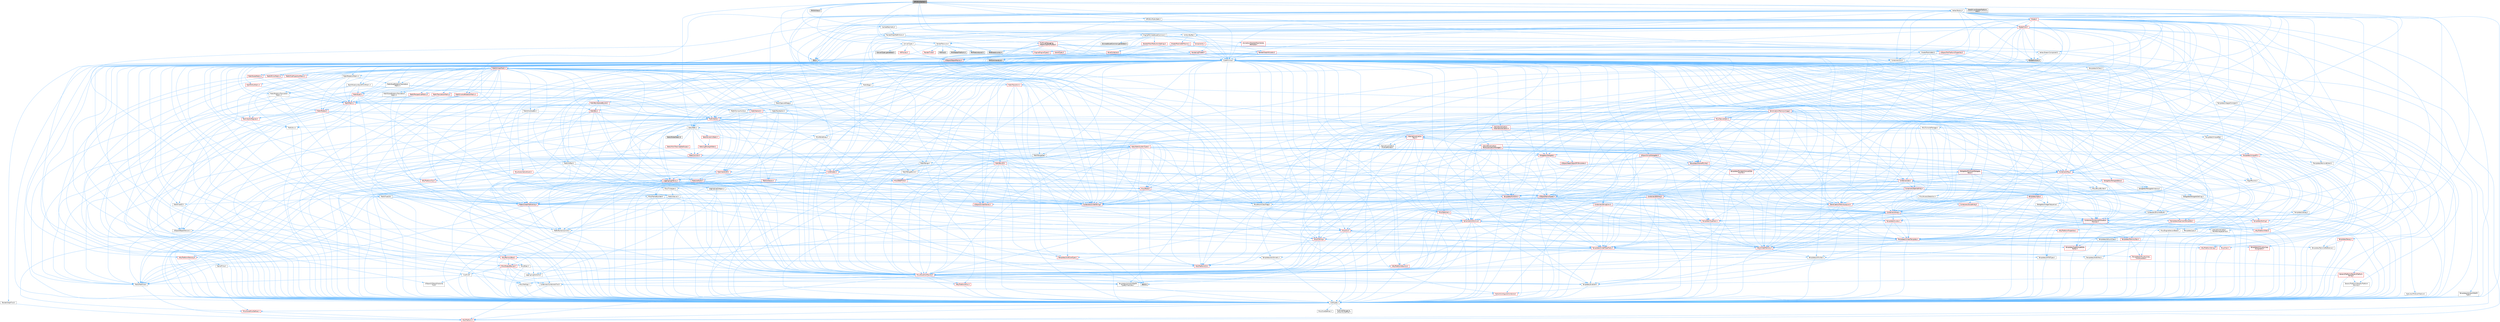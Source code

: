 digraph "GPUSkinCache.h"
{
 // INTERACTIVE_SVG=YES
 // LATEX_PDF_SIZE
  bgcolor="transparent";
  edge [fontname=Helvetica,fontsize=10,labelfontname=Helvetica,labelfontsize=10];
  node [fontname=Helvetica,fontsize=10,shape=box,height=0.2,width=0.4];
  Node1 [id="Node000001",label="GPUSkinCache.h",height=0.2,width=0.4,color="gray40", fillcolor="grey60", style="filled", fontcolor="black",tooltip=" "];
  Node1 -> Node2 [id="edge1_Node000001_Node000002",color="steelblue1",style="solid",tooltip=" "];
  Node2 [id="Node000002",label="CoreMinimal.h",height=0.2,width=0.4,color="grey40", fillcolor="white", style="filled",URL="$d7/d67/CoreMinimal_8h.html",tooltip=" "];
  Node2 -> Node3 [id="edge2_Node000002_Node000003",color="steelblue1",style="solid",tooltip=" "];
  Node3 [id="Node000003",label="CoreTypes.h",height=0.2,width=0.4,color="grey40", fillcolor="white", style="filled",URL="$dc/dec/CoreTypes_8h.html",tooltip=" "];
  Node3 -> Node4 [id="edge3_Node000003_Node000004",color="steelblue1",style="solid",tooltip=" "];
  Node4 [id="Node000004",label="HAL/Platform.h",height=0.2,width=0.4,color="red", fillcolor="#FFF0F0", style="filled",URL="$d9/dd0/Platform_8h.html",tooltip=" "];
  Node3 -> Node14 [id="edge4_Node000003_Node000014",color="steelblue1",style="solid",tooltip=" "];
  Node14 [id="Node000014",label="ProfilingDebugging\l/UMemoryDefines.h",height=0.2,width=0.4,color="grey40", fillcolor="white", style="filled",URL="$d2/da2/UMemoryDefines_8h.html",tooltip=" "];
  Node3 -> Node15 [id="edge5_Node000003_Node000015",color="steelblue1",style="solid",tooltip=" "];
  Node15 [id="Node000015",label="Misc/CoreMiscDefines.h",height=0.2,width=0.4,color="red", fillcolor="#FFF0F0", style="filled",URL="$da/d38/CoreMiscDefines_8h.html",tooltip=" "];
  Node15 -> Node4 [id="edge6_Node000015_Node000004",color="steelblue1",style="solid",tooltip=" "];
  Node3 -> Node16 [id="edge7_Node000003_Node000016",color="steelblue1",style="solid",tooltip=" "];
  Node16 [id="Node000016",label="Misc/CoreDefines.h",height=0.2,width=0.4,color="grey40", fillcolor="white", style="filled",URL="$d3/dd2/CoreDefines_8h.html",tooltip=" "];
  Node2 -> Node17 [id="edge8_Node000002_Node000017",color="steelblue1",style="solid",tooltip=" "];
  Node17 [id="Node000017",label="CoreFwd.h",height=0.2,width=0.4,color="grey40", fillcolor="white", style="filled",URL="$d1/d1e/CoreFwd_8h.html",tooltip=" "];
  Node17 -> Node3 [id="edge9_Node000017_Node000003",color="steelblue1",style="solid",tooltip=" "];
  Node17 -> Node18 [id="edge10_Node000017_Node000018",color="steelblue1",style="solid",tooltip=" "];
  Node18 [id="Node000018",label="Containers/ContainersFwd.h",height=0.2,width=0.4,color="grey40", fillcolor="white", style="filled",URL="$d4/d0a/ContainersFwd_8h.html",tooltip=" "];
  Node18 -> Node4 [id="edge11_Node000018_Node000004",color="steelblue1",style="solid",tooltip=" "];
  Node18 -> Node3 [id="edge12_Node000018_Node000003",color="steelblue1",style="solid",tooltip=" "];
  Node18 -> Node19 [id="edge13_Node000018_Node000019",color="steelblue1",style="solid",tooltip=" "];
  Node19 [id="Node000019",label="Traits/IsContiguousContainer.h",height=0.2,width=0.4,color="red", fillcolor="#FFF0F0", style="filled",URL="$d5/d3c/IsContiguousContainer_8h.html",tooltip=" "];
  Node19 -> Node3 [id="edge14_Node000019_Node000003",color="steelblue1",style="solid",tooltip=" "];
  Node17 -> Node22 [id="edge15_Node000017_Node000022",color="steelblue1",style="solid",tooltip=" "];
  Node22 [id="Node000022",label="Math/MathFwd.h",height=0.2,width=0.4,color="grey40", fillcolor="white", style="filled",URL="$d2/d10/MathFwd_8h.html",tooltip=" "];
  Node22 -> Node4 [id="edge16_Node000022_Node000004",color="steelblue1",style="solid",tooltip=" "];
  Node17 -> Node23 [id="edge17_Node000017_Node000023",color="steelblue1",style="solid",tooltip=" "];
  Node23 [id="Node000023",label="UObject/UObjectHierarchy\lFwd.h",height=0.2,width=0.4,color="grey40", fillcolor="white", style="filled",URL="$d3/d13/UObjectHierarchyFwd_8h.html",tooltip=" "];
  Node2 -> Node23 [id="edge18_Node000002_Node000023",color="steelblue1",style="solid",tooltip=" "];
  Node2 -> Node18 [id="edge19_Node000002_Node000018",color="steelblue1",style="solid",tooltip=" "];
  Node2 -> Node24 [id="edge20_Node000002_Node000024",color="steelblue1",style="solid",tooltip=" "];
  Node24 [id="Node000024",label="Misc/VarArgs.h",height=0.2,width=0.4,color="grey40", fillcolor="white", style="filled",URL="$d5/d6f/VarArgs_8h.html",tooltip=" "];
  Node24 -> Node3 [id="edge21_Node000024_Node000003",color="steelblue1",style="solid",tooltip=" "];
  Node2 -> Node25 [id="edge22_Node000002_Node000025",color="steelblue1",style="solid",tooltip=" "];
  Node25 [id="Node000025",label="Logging/LogVerbosity.h",height=0.2,width=0.4,color="grey40", fillcolor="white", style="filled",URL="$d2/d8f/LogVerbosity_8h.html",tooltip=" "];
  Node25 -> Node3 [id="edge23_Node000025_Node000003",color="steelblue1",style="solid",tooltip=" "];
  Node2 -> Node26 [id="edge24_Node000002_Node000026",color="steelblue1",style="solid",tooltip=" "];
  Node26 [id="Node000026",label="Misc/OutputDevice.h",height=0.2,width=0.4,color="red", fillcolor="#FFF0F0", style="filled",URL="$d7/d32/OutputDevice_8h.html",tooltip=" "];
  Node26 -> Node17 [id="edge25_Node000026_Node000017",color="steelblue1",style="solid",tooltip=" "];
  Node26 -> Node3 [id="edge26_Node000026_Node000003",color="steelblue1",style="solid",tooltip=" "];
  Node26 -> Node25 [id="edge27_Node000026_Node000025",color="steelblue1",style="solid",tooltip=" "];
  Node26 -> Node24 [id="edge28_Node000026_Node000024",color="steelblue1",style="solid",tooltip=" "];
  Node26 -> Node27 [id="edge29_Node000026_Node000027",color="steelblue1",style="solid",tooltip=" "];
  Node27 [id="Node000027",label="Templates/IsArrayOrRefOf\lTypeByPredicate.h",height=0.2,width=0.4,color="grey40", fillcolor="white", style="filled",URL="$d6/da1/IsArrayOrRefOfTypeByPredicate_8h.html",tooltip=" "];
  Node27 -> Node3 [id="edge30_Node000027_Node000003",color="steelblue1",style="solid",tooltip=" "];
  Node2 -> Node32 [id="edge31_Node000002_Node000032",color="steelblue1",style="solid",tooltip=" "];
  Node32 [id="Node000032",label="HAL/PlatformCrt.h",height=0.2,width=0.4,color="red", fillcolor="#FFF0F0", style="filled",URL="$d8/d75/PlatformCrt_8h.html",tooltip=" "];
  Node2 -> Node42 [id="edge32_Node000002_Node000042",color="steelblue1",style="solid",tooltip=" "];
  Node42 [id="Node000042",label="HAL/PlatformMisc.h",height=0.2,width=0.4,color="red", fillcolor="#FFF0F0", style="filled",URL="$d0/df5/PlatformMisc_8h.html",tooltip=" "];
  Node42 -> Node3 [id="edge33_Node000042_Node000003",color="steelblue1",style="solid",tooltip=" "];
  Node2 -> Node61 [id="edge34_Node000002_Node000061",color="steelblue1",style="solid",tooltip=" "];
  Node61 [id="Node000061",label="Misc/AssertionMacros.h",height=0.2,width=0.4,color="red", fillcolor="#FFF0F0", style="filled",URL="$d0/dfa/AssertionMacros_8h.html",tooltip=" "];
  Node61 -> Node3 [id="edge35_Node000061_Node000003",color="steelblue1",style="solid",tooltip=" "];
  Node61 -> Node4 [id="edge36_Node000061_Node000004",color="steelblue1",style="solid",tooltip=" "];
  Node61 -> Node42 [id="edge37_Node000061_Node000042",color="steelblue1",style="solid",tooltip=" "];
  Node61 -> Node62 [id="edge38_Node000061_Node000062",color="steelblue1",style="solid",tooltip=" "];
  Node62 [id="Node000062",label="Templates/EnableIf.h",height=0.2,width=0.4,color="grey40", fillcolor="white", style="filled",URL="$d7/d60/EnableIf_8h.html",tooltip=" "];
  Node62 -> Node3 [id="edge39_Node000062_Node000003",color="steelblue1",style="solid",tooltip=" "];
  Node61 -> Node27 [id="edge40_Node000061_Node000027",color="steelblue1",style="solid",tooltip=" "];
  Node61 -> Node24 [id="edge41_Node000061_Node000024",color="steelblue1",style="solid",tooltip=" "];
  Node61 -> Node69 [id="edge42_Node000061_Node000069",color="steelblue1",style="solid",tooltip=" "];
  Node69 [id="Node000069",label="atomic",height=0.2,width=0.4,color="grey60", fillcolor="#E0E0E0", style="filled",tooltip=" "];
  Node2 -> Node70 [id="edge43_Node000002_Node000070",color="steelblue1",style="solid",tooltip=" "];
  Node70 [id="Node000070",label="Templates/IsPointer.h",height=0.2,width=0.4,color="grey40", fillcolor="white", style="filled",URL="$d7/d05/IsPointer_8h.html",tooltip=" "];
  Node70 -> Node3 [id="edge44_Node000070_Node000003",color="steelblue1",style="solid",tooltip=" "];
  Node2 -> Node71 [id="edge45_Node000002_Node000071",color="steelblue1",style="solid",tooltip=" "];
  Node71 [id="Node000071",label="HAL/PlatformMemory.h",height=0.2,width=0.4,color="red", fillcolor="#FFF0F0", style="filled",URL="$de/d68/PlatformMemory_8h.html",tooltip=" "];
  Node71 -> Node3 [id="edge46_Node000071_Node000003",color="steelblue1",style="solid",tooltip=" "];
  Node2 -> Node54 [id="edge47_Node000002_Node000054",color="steelblue1",style="solid",tooltip=" "];
  Node54 [id="Node000054",label="HAL/PlatformAtomics.h",height=0.2,width=0.4,color="red", fillcolor="#FFF0F0", style="filled",URL="$d3/d36/PlatformAtomics_8h.html",tooltip=" "];
  Node54 -> Node3 [id="edge48_Node000054_Node000003",color="steelblue1",style="solid",tooltip=" "];
  Node2 -> Node76 [id="edge49_Node000002_Node000076",color="steelblue1",style="solid",tooltip=" "];
  Node76 [id="Node000076",label="Misc/Exec.h",height=0.2,width=0.4,color="grey40", fillcolor="white", style="filled",URL="$de/ddb/Exec_8h.html",tooltip=" "];
  Node76 -> Node3 [id="edge50_Node000076_Node000003",color="steelblue1",style="solid",tooltip=" "];
  Node76 -> Node61 [id="edge51_Node000076_Node000061",color="steelblue1",style="solid",tooltip=" "];
  Node2 -> Node77 [id="edge52_Node000002_Node000077",color="steelblue1",style="solid",tooltip=" "];
  Node77 [id="Node000077",label="HAL/MemoryBase.h",height=0.2,width=0.4,color="red", fillcolor="#FFF0F0", style="filled",URL="$d6/d9f/MemoryBase_8h.html",tooltip=" "];
  Node77 -> Node3 [id="edge53_Node000077_Node000003",color="steelblue1",style="solid",tooltip=" "];
  Node77 -> Node54 [id="edge54_Node000077_Node000054",color="steelblue1",style="solid",tooltip=" "];
  Node77 -> Node32 [id="edge55_Node000077_Node000032",color="steelblue1",style="solid",tooltip=" "];
  Node77 -> Node76 [id="edge56_Node000077_Node000076",color="steelblue1",style="solid",tooltip=" "];
  Node77 -> Node26 [id="edge57_Node000077_Node000026",color="steelblue1",style="solid",tooltip=" "];
  Node2 -> Node87 [id="edge58_Node000002_Node000087",color="steelblue1",style="solid",tooltip=" "];
  Node87 [id="Node000087",label="HAL/UnrealMemory.h",height=0.2,width=0.4,color="red", fillcolor="#FFF0F0", style="filled",URL="$d9/d96/UnrealMemory_8h.html",tooltip=" "];
  Node87 -> Node3 [id="edge59_Node000087_Node000003",color="steelblue1",style="solid",tooltip=" "];
  Node87 -> Node77 [id="edge60_Node000087_Node000077",color="steelblue1",style="solid",tooltip=" "];
  Node87 -> Node71 [id="edge61_Node000087_Node000071",color="steelblue1",style="solid",tooltip=" "];
  Node87 -> Node70 [id="edge62_Node000087_Node000070",color="steelblue1",style="solid",tooltip=" "];
  Node2 -> Node89 [id="edge63_Node000002_Node000089",color="steelblue1",style="solid",tooltip=" "];
  Node89 [id="Node000089",label="Templates/IsArithmetic.h",height=0.2,width=0.4,color="grey40", fillcolor="white", style="filled",URL="$d2/d5d/IsArithmetic_8h.html",tooltip=" "];
  Node89 -> Node3 [id="edge64_Node000089_Node000003",color="steelblue1",style="solid",tooltip=" "];
  Node2 -> Node83 [id="edge65_Node000002_Node000083",color="steelblue1",style="solid",tooltip=" "];
  Node83 [id="Node000083",label="Templates/AndOrNot.h",height=0.2,width=0.4,color="grey40", fillcolor="white", style="filled",URL="$db/d0a/AndOrNot_8h.html",tooltip=" "];
  Node83 -> Node3 [id="edge66_Node000083_Node000003",color="steelblue1",style="solid",tooltip=" "];
  Node2 -> Node90 [id="edge67_Node000002_Node000090",color="steelblue1",style="solid",tooltip=" "];
  Node90 [id="Node000090",label="Templates/IsPODType.h",height=0.2,width=0.4,color="grey40", fillcolor="white", style="filled",URL="$d7/db1/IsPODType_8h.html",tooltip=" "];
  Node90 -> Node3 [id="edge68_Node000090_Node000003",color="steelblue1",style="solid",tooltip=" "];
  Node2 -> Node91 [id="edge69_Node000002_Node000091",color="steelblue1",style="solid",tooltip=" "];
  Node91 [id="Node000091",label="Templates/IsUECoreType.h",height=0.2,width=0.4,color="red", fillcolor="#FFF0F0", style="filled",URL="$d1/db8/IsUECoreType_8h.html",tooltip=" "];
  Node91 -> Node3 [id="edge70_Node000091_Node000003",color="steelblue1",style="solid",tooltip=" "];
  Node2 -> Node84 [id="edge71_Node000002_Node000084",color="steelblue1",style="solid",tooltip=" "];
  Node84 [id="Node000084",label="Templates/IsTriviallyCopy\lConstructible.h",height=0.2,width=0.4,color="red", fillcolor="#FFF0F0", style="filled",URL="$d3/d78/IsTriviallyCopyConstructible_8h.html",tooltip=" "];
  Node84 -> Node3 [id="edge72_Node000084_Node000003",color="steelblue1",style="solid",tooltip=" "];
  Node2 -> Node92 [id="edge73_Node000002_Node000092",color="steelblue1",style="solid",tooltip=" "];
  Node92 [id="Node000092",label="Templates/UnrealTypeTraits.h",height=0.2,width=0.4,color="red", fillcolor="#FFF0F0", style="filled",URL="$d2/d2d/UnrealTypeTraits_8h.html",tooltip=" "];
  Node92 -> Node3 [id="edge74_Node000092_Node000003",color="steelblue1",style="solid",tooltip=" "];
  Node92 -> Node70 [id="edge75_Node000092_Node000070",color="steelblue1",style="solid",tooltip=" "];
  Node92 -> Node61 [id="edge76_Node000092_Node000061",color="steelblue1",style="solid",tooltip=" "];
  Node92 -> Node83 [id="edge77_Node000092_Node000083",color="steelblue1",style="solid",tooltip=" "];
  Node92 -> Node62 [id="edge78_Node000092_Node000062",color="steelblue1",style="solid",tooltip=" "];
  Node92 -> Node89 [id="edge79_Node000092_Node000089",color="steelblue1",style="solid",tooltip=" "];
  Node92 -> Node90 [id="edge80_Node000092_Node000090",color="steelblue1",style="solid",tooltip=" "];
  Node92 -> Node91 [id="edge81_Node000092_Node000091",color="steelblue1",style="solid",tooltip=" "];
  Node92 -> Node84 [id="edge82_Node000092_Node000084",color="steelblue1",style="solid",tooltip=" "];
  Node2 -> Node62 [id="edge83_Node000002_Node000062",color="steelblue1",style="solid",tooltip=" "];
  Node2 -> Node94 [id="edge84_Node000002_Node000094",color="steelblue1",style="solid",tooltip=" "];
  Node94 [id="Node000094",label="Templates/RemoveReference.h",height=0.2,width=0.4,color="grey40", fillcolor="white", style="filled",URL="$da/dbe/RemoveReference_8h.html",tooltip=" "];
  Node94 -> Node3 [id="edge85_Node000094_Node000003",color="steelblue1",style="solid",tooltip=" "];
  Node2 -> Node95 [id="edge86_Node000002_Node000095",color="steelblue1",style="solid",tooltip=" "];
  Node95 [id="Node000095",label="Templates/IntegralConstant.h",height=0.2,width=0.4,color="grey40", fillcolor="white", style="filled",URL="$db/d1b/IntegralConstant_8h.html",tooltip=" "];
  Node95 -> Node3 [id="edge87_Node000095_Node000003",color="steelblue1",style="solid",tooltip=" "];
  Node2 -> Node96 [id="edge88_Node000002_Node000096",color="steelblue1",style="solid",tooltip=" "];
  Node96 [id="Node000096",label="Templates/IsClass.h",height=0.2,width=0.4,color="grey40", fillcolor="white", style="filled",URL="$db/dcb/IsClass_8h.html",tooltip=" "];
  Node96 -> Node3 [id="edge89_Node000096_Node000003",color="steelblue1",style="solid",tooltip=" "];
  Node2 -> Node97 [id="edge90_Node000002_Node000097",color="steelblue1",style="solid",tooltip=" "];
  Node97 [id="Node000097",label="Templates/TypeCompatible\lBytes.h",height=0.2,width=0.4,color="red", fillcolor="#FFF0F0", style="filled",URL="$df/d0a/TypeCompatibleBytes_8h.html",tooltip=" "];
  Node97 -> Node3 [id="edge91_Node000097_Node000003",color="steelblue1",style="solid",tooltip=" "];
  Node2 -> Node19 [id="edge92_Node000002_Node000019",color="steelblue1",style="solid",tooltip=" "];
  Node2 -> Node98 [id="edge93_Node000002_Node000098",color="steelblue1",style="solid",tooltip=" "];
  Node98 [id="Node000098",label="Templates/UnrealTemplate.h",height=0.2,width=0.4,color="red", fillcolor="#FFF0F0", style="filled",URL="$d4/d24/UnrealTemplate_8h.html",tooltip=" "];
  Node98 -> Node3 [id="edge94_Node000098_Node000003",color="steelblue1",style="solid",tooltip=" "];
  Node98 -> Node70 [id="edge95_Node000098_Node000070",color="steelblue1",style="solid",tooltip=" "];
  Node98 -> Node87 [id="edge96_Node000098_Node000087",color="steelblue1",style="solid",tooltip=" "];
  Node98 -> Node92 [id="edge97_Node000098_Node000092",color="steelblue1",style="solid",tooltip=" "];
  Node98 -> Node94 [id="edge98_Node000098_Node000094",color="steelblue1",style="solid",tooltip=" "];
  Node98 -> Node97 [id="edge99_Node000098_Node000097",color="steelblue1",style="solid",tooltip=" "];
  Node98 -> Node19 [id="edge100_Node000098_Node000019",color="steelblue1",style="solid",tooltip=" "];
  Node2 -> Node47 [id="edge101_Node000002_Node000047",color="steelblue1",style="solid",tooltip=" "];
  Node47 [id="Node000047",label="Math/NumericLimits.h",height=0.2,width=0.4,color="grey40", fillcolor="white", style="filled",URL="$df/d1b/NumericLimits_8h.html",tooltip=" "];
  Node47 -> Node3 [id="edge102_Node000047_Node000003",color="steelblue1",style="solid",tooltip=" "];
  Node2 -> Node102 [id="edge103_Node000002_Node000102",color="steelblue1",style="solid",tooltip=" "];
  Node102 [id="Node000102",label="HAL/PlatformMath.h",height=0.2,width=0.4,color="red", fillcolor="#FFF0F0", style="filled",URL="$dc/d53/PlatformMath_8h.html",tooltip=" "];
  Node102 -> Node3 [id="edge104_Node000102_Node000003",color="steelblue1",style="solid",tooltip=" "];
  Node2 -> Node85 [id="edge105_Node000002_Node000085",color="steelblue1",style="solid",tooltip=" "];
  Node85 [id="Node000085",label="Templates/IsTriviallyCopy\lAssignable.h",height=0.2,width=0.4,color="red", fillcolor="#FFF0F0", style="filled",URL="$d2/df2/IsTriviallyCopyAssignable_8h.html",tooltip=" "];
  Node85 -> Node3 [id="edge106_Node000085_Node000003",color="steelblue1",style="solid",tooltip=" "];
  Node2 -> Node110 [id="edge107_Node000002_Node000110",color="steelblue1",style="solid",tooltip=" "];
  Node110 [id="Node000110",label="Templates/MemoryOps.h",height=0.2,width=0.4,color="red", fillcolor="#FFF0F0", style="filled",URL="$db/dea/MemoryOps_8h.html",tooltip=" "];
  Node110 -> Node3 [id="edge108_Node000110_Node000003",color="steelblue1",style="solid",tooltip=" "];
  Node110 -> Node87 [id="edge109_Node000110_Node000087",color="steelblue1",style="solid",tooltip=" "];
  Node110 -> Node85 [id="edge110_Node000110_Node000085",color="steelblue1",style="solid",tooltip=" "];
  Node110 -> Node84 [id="edge111_Node000110_Node000084",color="steelblue1",style="solid",tooltip=" "];
  Node110 -> Node92 [id="edge112_Node000110_Node000092",color="steelblue1",style="solid",tooltip=" "];
  Node2 -> Node111 [id="edge113_Node000002_Node000111",color="steelblue1",style="solid",tooltip=" "];
  Node111 [id="Node000111",label="Containers/ContainerAllocation\lPolicies.h",height=0.2,width=0.4,color="red", fillcolor="#FFF0F0", style="filled",URL="$d7/dff/ContainerAllocationPolicies_8h.html",tooltip=" "];
  Node111 -> Node3 [id="edge114_Node000111_Node000003",color="steelblue1",style="solid",tooltip=" "];
  Node111 -> Node111 [id="edge115_Node000111_Node000111",color="steelblue1",style="solid",tooltip=" "];
  Node111 -> Node102 [id="edge116_Node000111_Node000102",color="steelblue1",style="solid",tooltip=" "];
  Node111 -> Node87 [id="edge117_Node000111_Node000087",color="steelblue1",style="solid",tooltip=" "];
  Node111 -> Node47 [id="edge118_Node000111_Node000047",color="steelblue1",style="solid",tooltip=" "];
  Node111 -> Node61 [id="edge119_Node000111_Node000061",color="steelblue1",style="solid",tooltip=" "];
  Node111 -> Node110 [id="edge120_Node000111_Node000110",color="steelblue1",style="solid",tooltip=" "];
  Node111 -> Node97 [id="edge121_Node000111_Node000097",color="steelblue1",style="solid",tooltip=" "];
  Node2 -> Node114 [id="edge122_Node000002_Node000114",color="steelblue1",style="solid",tooltip=" "];
  Node114 [id="Node000114",label="Templates/IsEnumClass.h",height=0.2,width=0.4,color="grey40", fillcolor="white", style="filled",URL="$d7/d15/IsEnumClass_8h.html",tooltip=" "];
  Node114 -> Node3 [id="edge123_Node000114_Node000003",color="steelblue1",style="solid",tooltip=" "];
  Node114 -> Node83 [id="edge124_Node000114_Node000083",color="steelblue1",style="solid",tooltip=" "];
  Node2 -> Node115 [id="edge125_Node000002_Node000115",color="steelblue1",style="solid",tooltip=" "];
  Node115 [id="Node000115",label="HAL/PlatformProperties.h",height=0.2,width=0.4,color="red", fillcolor="#FFF0F0", style="filled",URL="$d9/db0/PlatformProperties_8h.html",tooltip=" "];
  Node115 -> Node3 [id="edge126_Node000115_Node000003",color="steelblue1",style="solid",tooltip=" "];
  Node2 -> Node118 [id="edge127_Node000002_Node000118",color="steelblue1",style="solid",tooltip=" "];
  Node118 [id="Node000118",label="Misc/EngineVersionBase.h",height=0.2,width=0.4,color="grey40", fillcolor="white", style="filled",URL="$d5/d2b/EngineVersionBase_8h.html",tooltip=" "];
  Node118 -> Node3 [id="edge128_Node000118_Node000003",color="steelblue1",style="solid",tooltip=" "];
  Node2 -> Node119 [id="edge129_Node000002_Node000119",color="steelblue1",style="solid",tooltip=" "];
  Node119 [id="Node000119",label="Internationalization\l/TextNamespaceFwd.h",height=0.2,width=0.4,color="grey40", fillcolor="white", style="filled",URL="$d8/d97/TextNamespaceFwd_8h.html",tooltip=" "];
  Node119 -> Node3 [id="edge130_Node000119_Node000003",color="steelblue1",style="solid",tooltip=" "];
  Node2 -> Node120 [id="edge131_Node000002_Node000120",color="steelblue1",style="solid",tooltip=" "];
  Node120 [id="Node000120",label="Serialization/Archive.h",height=0.2,width=0.4,color="red", fillcolor="#FFF0F0", style="filled",URL="$d7/d3b/Archive_8h.html",tooltip=" "];
  Node120 -> Node17 [id="edge132_Node000120_Node000017",color="steelblue1",style="solid",tooltip=" "];
  Node120 -> Node3 [id="edge133_Node000120_Node000003",color="steelblue1",style="solid",tooltip=" "];
  Node120 -> Node115 [id="edge134_Node000120_Node000115",color="steelblue1",style="solid",tooltip=" "];
  Node120 -> Node119 [id="edge135_Node000120_Node000119",color="steelblue1",style="solid",tooltip=" "];
  Node120 -> Node22 [id="edge136_Node000120_Node000022",color="steelblue1",style="solid",tooltip=" "];
  Node120 -> Node61 [id="edge137_Node000120_Node000061",color="steelblue1",style="solid",tooltip=" "];
  Node120 -> Node118 [id="edge138_Node000120_Node000118",color="steelblue1",style="solid",tooltip=" "];
  Node120 -> Node24 [id="edge139_Node000120_Node000024",color="steelblue1",style="solid",tooltip=" "];
  Node120 -> Node62 [id="edge140_Node000120_Node000062",color="steelblue1",style="solid",tooltip=" "];
  Node120 -> Node27 [id="edge141_Node000120_Node000027",color="steelblue1",style="solid",tooltip=" "];
  Node120 -> Node114 [id="edge142_Node000120_Node000114",color="steelblue1",style="solid",tooltip=" "];
  Node120 -> Node98 [id="edge143_Node000120_Node000098",color="steelblue1",style="solid",tooltip=" "];
  Node120 -> Node123 [id="edge144_Node000120_Node000123",color="steelblue1",style="solid",tooltip=" "];
  Node123 [id="Node000123",label="UObject/ObjectVersion.h",height=0.2,width=0.4,color="grey40", fillcolor="white", style="filled",URL="$da/d63/ObjectVersion_8h.html",tooltip=" "];
  Node123 -> Node3 [id="edge145_Node000123_Node000003",color="steelblue1",style="solid",tooltip=" "];
  Node2 -> Node124 [id="edge146_Node000002_Node000124",color="steelblue1",style="solid",tooltip=" "];
  Node124 [id="Node000124",label="Templates/Less.h",height=0.2,width=0.4,color="grey40", fillcolor="white", style="filled",URL="$de/dc8/Less_8h.html",tooltip=" "];
  Node124 -> Node3 [id="edge147_Node000124_Node000003",color="steelblue1",style="solid",tooltip=" "];
  Node124 -> Node98 [id="edge148_Node000124_Node000098",color="steelblue1",style="solid",tooltip=" "];
  Node2 -> Node125 [id="edge149_Node000002_Node000125",color="steelblue1",style="solid",tooltip=" "];
  Node125 [id="Node000125",label="Templates/Sorting.h",height=0.2,width=0.4,color="red", fillcolor="#FFF0F0", style="filled",URL="$d3/d9e/Sorting_8h.html",tooltip=" "];
  Node125 -> Node3 [id="edge150_Node000125_Node000003",color="steelblue1",style="solid",tooltip=" "];
  Node125 -> Node102 [id="edge151_Node000125_Node000102",color="steelblue1",style="solid",tooltip=" "];
  Node125 -> Node124 [id="edge152_Node000125_Node000124",color="steelblue1",style="solid",tooltip=" "];
  Node2 -> Node136 [id="edge153_Node000002_Node000136",color="steelblue1",style="solid",tooltip=" "];
  Node136 [id="Node000136",label="Misc/Char.h",height=0.2,width=0.4,color="red", fillcolor="#FFF0F0", style="filled",URL="$d0/d58/Char_8h.html",tooltip=" "];
  Node136 -> Node3 [id="edge154_Node000136_Node000003",color="steelblue1",style="solid",tooltip=" "];
  Node2 -> Node139 [id="edge155_Node000002_Node000139",color="steelblue1",style="solid",tooltip=" "];
  Node139 [id="Node000139",label="GenericPlatform/GenericPlatform\lStricmp.h",height=0.2,width=0.4,color="grey40", fillcolor="white", style="filled",URL="$d2/d86/GenericPlatformStricmp_8h.html",tooltip=" "];
  Node139 -> Node3 [id="edge156_Node000139_Node000003",color="steelblue1",style="solid",tooltip=" "];
  Node2 -> Node140 [id="edge157_Node000002_Node000140",color="steelblue1",style="solid",tooltip=" "];
  Node140 [id="Node000140",label="GenericPlatform/GenericPlatform\lString.h",height=0.2,width=0.4,color="red", fillcolor="#FFF0F0", style="filled",URL="$dd/d20/GenericPlatformString_8h.html",tooltip=" "];
  Node140 -> Node3 [id="edge158_Node000140_Node000003",color="steelblue1",style="solid",tooltip=" "];
  Node140 -> Node139 [id="edge159_Node000140_Node000139",color="steelblue1",style="solid",tooltip=" "];
  Node140 -> Node62 [id="edge160_Node000140_Node000062",color="steelblue1",style="solid",tooltip=" "];
  Node2 -> Node73 [id="edge161_Node000002_Node000073",color="steelblue1",style="solid",tooltip=" "];
  Node73 [id="Node000073",label="HAL/PlatformString.h",height=0.2,width=0.4,color="red", fillcolor="#FFF0F0", style="filled",URL="$db/db5/PlatformString_8h.html",tooltip=" "];
  Node73 -> Node3 [id="edge162_Node000073_Node000003",color="steelblue1",style="solid",tooltip=" "];
  Node2 -> Node143 [id="edge163_Node000002_Node000143",color="steelblue1",style="solid",tooltip=" "];
  Node143 [id="Node000143",label="Misc/CString.h",height=0.2,width=0.4,color="red", fillcolor="#FFF0F0", style="filled",URL="$d2/d49/CString_8h.html",tooltip=" "];
  Node143 -> Node3 [id="edge164_Node000143_Node000003",color="steelblue1",style="solid",tooltip=" "];
  Node143 -> Node32 [id="edge165_Node000143_Node000032",color="steelblue1",style="solid",tooltip=" "];
  Node143 -> Node73 [id="edge166_Node000143_Node000073",color="steelblue1",style="solid",tooltip=" "];
  Node143 -> Node61 [id="edge167_Node000143_Node000061",color="steelblue1",style="solid",tooltip=" "];
  Node143 -> Node136 [id="edge168_Node000143_Node000136",color="steelblue1",style="solid",tooltip=" "];
  Node143 -> Node24 [id="edge169_Node000143_Node000024",color="steelblue1",style="solid",tooltip=" "];
  Node143 -> Node27 [id="edge170_Node000143_Node000027",color="steelblue1",style="solid",tooltip=" "];
  Node2 -> Node144 [id="edge171_Node000002_Node000144",color="steelblue1",style="solid",tooltip=" "];
  Node144 [id="Node000144",label="Misc/Crc.h",height=0.2,width=0.4,color="red", fillcolor="#FFF0F0", style="filled",URL="$d4/dd2/Crc_8h.html",tooltip=" "];
  Node144 -> Node3 [id="edge172_Node000144_Node000003",color="steelblue1",style="solid",tooltip=" "];
  Node144 -> Node73 [id="edge173_Node000144_Node000073",color="steelblue1",style="solid",tooltip=" "];
  Node144 -> Node61 [id="edge174_Node000144_Node000061",color="steelblue1",style="solid",tooltip=" "];
  Node144 -> Node143 [id="edge175_Node000144_Node000143",color="steelblue1",style="solid",tooltip=" "];
  Node144 -> Node136 [id="edge176_Node000144_Node000136",color="steelblue1",style="solid",tooltip=" "];
  Node144 -> Node92 [id="edge177_Node000144_Node000092",color="steelblue1",style="solid",tooltip=" "];
  Node2 -> Node135 [id="edge178_Node000002_Node000135",color="steelblue1",style="solid",tooltip=" "];
  Node135 [id="Node000135",label="Math/UnrealMathUtility.h",height=0.2,width=0.4,color="red", fillcolor="#FFF0F0", style="filled",URL="$db/db8/UnrealMathUtility_8h.html",tooltip=" "];
  Node135 -> Node3 [id="edge179_Node000135_Node000003",color="steelblue1",style="solid",tooltip=" "];
  Node135 -> Node61 [id="edge180_Node000135_Node000061",color="steelblue1",style="solid",tooltip=" "];
  Node135 -> Node102 [id="edge181_Node000135_Node000102",color="steelblue1",style="solid",tooltip=" "];
  Node135 -> Node22 [id="edge182_Node000135_Node000022",color="steelblue1",style="solid",tooltip=" "];
  Node2 -> Node145 [id="edge183_Node000002_Node000145",color="steelblue1",style="solid",tooltip=" "];
  Node145 [id="Node000145",label="Containers/UnrealString.h",height=0.2,width=0.4,color="red", fillcolor="#FFF0F0", style="filled",URL="$d5/dba/UnrealString_8h.html",tooltip=" "];
  Node2 -> Node149 [id="edge184_Node000002_Node000149",color="steelblue1",style="solid",tooltip=" "];
  Node149 [id="Node000149",label="Containers/Array.h",height=0.2,width=0.4,color="red", fillcolor="#FFF0F0", style="filled",URL="$df/dd0/Array_8h.html",tooltip=" "];
  Node149 -> Node3 [id="edge185_Node000149_Node000003",color="steelblue1",style="solid",tooltip=" "];
  Node149 -> Node61 [id="edge186_Node000149_Node000061",color="steelblue1",style="solid",tooltip=" "];
  Node149 -> Node87 [id="edge187_Node000149_Node000087",color="steelblue1",style="solid",tooltip=" "];
  Node149 -> Node92 [id="edge188_Node000149_Node000092",color="steelblue1",style="solid",tooltip=" "];
  Node149 -> Node98 [id="edge189_Node000149_Node000098",color="steelblue1",style="solid",tooltip=" "];
  Node149 -> Node111 [id="edge190_Node000149_Node000111",color="steelblue1",style="solid",tooltip=" "];
  Node149 -> Node120 [id="edge191_Node000149_Node000120",color="steelblue1",style="solid",tooltip=" "];
  Node149 -> Node128 [id="edge192_Node000149_Node000128",color="steelblue1",style="solid",tooltip=" "];
  Node128 [id="Node000128",label="Templates/Invoke.h",height=0.2,width=0.4,color="red", fillcolor="#FFF0F0", style="filled",URL="$d7/deb/Invoke_8h.html",tooltip=" "];
  Node128 -> Node3 [id="edge193_Node000128_Node000003",color="steelblue1",style="solid",tooltip=" "];
  Node128 -> Node98 [id="edge194_Node000128_Node000098",color="steelblue1",style="solid",tooltip=" "];
  Node149 -> Node124 [id="edge195_Node000149_Node000124",color="steelblue1",style="solid",tooltip=" "];
  Node149 -> Node125 [id="edge196_Node000149_Node000125",color="steelblue1",style="solid",tooltip=" "];
  Node149 -> Node172 [id="edge197_Node000149_Node000172",color="steelblue1",style="solid",tooltip=" "];
  Node172 [id="Node000172",label="Templates/AlignmentTemplates.h",height=0.2,width=0.4,color="red", fillcolor="#FFF0F0", style="filled",URL="$dd/d32/AlignmentTemplates_8h.html",tooltip=" "];
  Node172 -> Node3 [id="edge198_Node000172_Node000003",color="steelblue1",style="solid",tooltip=" "];
  Node172 -> Node70 [id="edge199_Node000172_Node000070",color="steelblue1",style="solid",tooltip=" "];
  Node2 -> Node173 [id="edge200_Node000002_Node000173",color="steelblue1",style="solid",tooltip=" "];
  Node173 [id="Node000173",label="Misc/FrameNumber.h",height=0.2,width=0.4,color="grey40", fillcolor="white", style="filled",URL="$dd/dbd/FrameNumber_8h.html",tooltip=" "];
  Node173 -> Node3 [id="edge201_Node000173_Node000003",color="steelblue1",style="solid",tooltip=" "];
  Node173 -> Node47 [id="edge202_Node000173_Node000047",color="steelblue1",style="solid",tooltip=" "];
  Node173 -> Node135 [id="edge203_Node000173_Node000135",color="steelblue1",style="solid",tooltip=" "];
  Node173 -> Node62 [id="edge204_Node000173_Node000062",color="steelblue1",style="solid",tooltip=" "];
  Node173 -> Node92 [id="edge205_Node000173_Node000092",color="steelblue1",style="solid",tooltip=" "];
  Node2 -> Node174 [id="edge206_Node000002_Node000174",color="steelblue1",style="solid",tooltip=" "];
  Node174 [id="Node000174",label="Misc/Timespan.h",height=0.2,width=0.4,color="grey40", fillcolor="white", style="filled",URL="$da/dd9/Timespan_8h.html",tooltip=" "];
  Node174 -> Node3 [id="edge207_Node000174_Node000003",color="steelblue1",style="solid",tooltip=" "];
  Node174 -> Node175 [id="edge208_Node000174_Node000175",color="steelblue1",style="solid",tooltip=" "];
  Node175 [id="Node000175",label="Math/Interval.h",height=0.2,width=0.4,color="grey40", fillcolor="white", style="filled",URL="$d1/d55/Interval_8h.html",tooltip=" "];
  Node175 -> Node3 [id="edge209_Node000175_Node000003",color="steelblue1",style="solid",tooltip=" "];
  Node175 -> Node89 [id="edge210_Node000175_Node000089",color="steelblue1",style="solid",tooltip=" "];
  Node175 -> Node92 [id="edge211_Node000175_Node000092",color="steelblue1",style="solid",tooltip=" "];
  Node175 -> Node47 [id="edge212_Node000175_Node000047",color="steelblue1",style="solid",tooltip=" "];
  Node175 -> Node135 [id="edge213_Node000175_Node000135",color="steelblue1",style="solid",tooltip=" "];
  Node174 -> Node135 [id="edge214_Node000174_Node000135",color="steelblue1",style="solid",tooltip=" "];
  Node174 -> Node61 [id="edge215_Node000174_Node000061",color="steelblue1",style="solid",tooltip=" "];
  Node2 -> Node176 [id="edge216_Node000002_Node000176",color="steelblue1",style="solid",tooltip=" "];
  Node176 [id="Node000176",label="Containers/StringConv.h",height=0.2,width=0.4,color="red", fillcolor="#FFF0F0", style="filled",URL="$d3/ddf/StringConv_8h.html",tooltip=" "];
  Node176 -> Node3 [id="edge217_Node000176_Node000003",color="steelblue1",style="solid",tooltip=" "];
  Node176 -> Node61 [id="edge218_Node000176_Node000061",color="steelblue1",style="solid",tooltip=" "];
  Node176 -> Node111 [id="edge219_Node000176_Node000111",color="steelblue1",style="solid",tooltip=" "];
  Node176 -> Node149 [id="edge220_Node000176_Node000149",color="steelblue1",style="solid",tooltip=" "];
  Node176 -> Node143 [id="edge221_Node000176_Node000143",color="steelblue1",style="solid",tooltip=" "];
  Node176 -> Node177 [id="edge222_Node000176_Node000177",color="steelblue1",style="solid",tooltip=" "];
  Node177 [id="Node000177",label="Templates/IsArray.h",height=0.2,width=0.4,color="grey40", fillcolor="white", style="filled",URL="$d8/d8d/IsArray_8h.html",tooltip=" "];
  Node177 -> Node3 [id="edge223_Node000177_Node000003",color="steelblue1",style="solid",tooltip=" "];
  Node176 -> Node98 [id="edge224_Node000176_Node000098",color="steelblue1",style="solid",tooltip=" "];
  Node176 -> Node92 [id="edge225_Node000176_Node000092",color="steelblue1",style="solid",tooltip=" "];
  Node176 -> Node19 [id="edge226_Node000176_Node000019",color="steelblue1",style="solid",tooltip=" "];
  Node2 -> Node178 [id="edge227_Node000002_Node000178",color="steelblue1",style="solid",tooltip=" "];
  Node178 [id="Node000178",label="UObject/UnrealNames.h",height=0.2,width=0.4,color="red", fillcolor="#FFF0F0", style="filled",URL="$d8/db1/UnrealNames_8h.html",tooltip=" "];
  Node178 -> Node3 [id="edge228_Node000178_Node000003",color="steelblue1",style="solid",tooltip=" "];
  Node2 -> Node180 [id="edge229_Node000002_Node000180",color="steelblue1",style="solid",tooltip=" "];
  Node180 [id="Node000180",label="UObject/NameTypes.h",height=0.2,width=0.4,color="red", fillcolor="#FFF0F0", style="filled",URL="$d6/d35/NameTypes_8h.html",tooltip=" "];
  Node180 -> Node3 [id="edge230_Node000180_Node000003",color="steelblue1",style="solid",tooltip=" "];
  Node180 -> Node61 [id="edge231_Node000180_Node000061",color="steelblue1",style="solid",tooltip=" "];
  Node180 -> Node87 [id="edge232_Node000180_Node000087",color="steelblue1",style="solid",tooltip=" "];
  Node180 -> Node92 [id="edge233_Node000180_Node000092",color="steelblue1",style="solid",tooltip=" "];
  Node180 -> Node98 [id="edge234_Node000180_Node000098",color="steelblue1",style="solid",tooltip=" "];
  Node180 -> Node145 [id="edge235_Node000180_Node000145",color="steelblue1",style="solid",tooltip=" "];
  Node180 -> Node176 [id="edge236_Node000180_Node000176",color="steelblue1",style="solid",tooltip=" "];
  Node180 -> Node178 [id="edge237_Node000180_Node000178",color="steelblue1",style="solid",tooltip=" "];
  Node180 -> Node157 [id="edge238_Node000180_Node000157",color="steelblue1",style="solid",tooltip=" "];
  Node157 [id="Node000157",label="Serialization/MemoryLayout.h",height=0.2,width=0.4,color="red", fillcolor="#FFF0F0", style="filled",URL="$d7/d66/MemoryLayout_8h.html",tooltip=" "];
  Node157 -> Node160 [id="edge239_Node000157_Node000160",color="steelblue1",style="solid",tooltip=" "];
  Node160 [id="Node000160",label="Containers/EnumAsByte.h",height=0.2,width=0.4,color="grey40", fillcolor="white", style="filled",URL="$d6/d9a/EnumAsByte_8h.html",tooltip=" "];
  Node160 -> Node3 [id="edge240_Node000160_Node000003",color="steelblue1",style="solid",tooltip=" "];
  Node160 -> Node90 [id="edge241_Node000160_Node000090",color="steelblue1",style="solid",tooltip=" "];
  Node160 -> Node161 [id="edge242_Node000160_Node000161",color="steelblue1",style="solid",tooltip=" "];
  Node161 [id="Node000161",label="Templates/TypeHash.h",height=0.2,width=0.4,color="red", fillcolor="#FFF0F0", style="filled",URL="$d1/d62/TypeHash_8h.html",tooltip=" "];
  Node161 -> Node3 [id="edge243_Node000161_Node000003",color="steelblue1",style="solid",tooltip=" "];
  Node161 -> Node144 [id="edge244_Node000161_Node000144",color="steelblue1",style="solid",tooltip=" "];
  Node157 -> Node87 [id="edge245_Node000157_Node000087",color="steelblue1",style="solid",tooltip=" "];
  Node157 -> Node62 [id="edge246_Node000157_Node000062",color="steelblue1",style="solid",tooltip=" "];
  Node157 -> Node98 [id="edge247_Node000157_Node000098",color="steelblue1",style="solid",tooltip=" "];
  Node2 -> Node188 [id="edge248_Node000002_Node000188",color="steelblue1",style="solid",tooltip=" "];
  Node188 [id="Node000188",label="Misc/Parse.h",height=0.2,width=0.4,color="red", fillcolor="#FFF0F0", style="filled",URL="$dc/d71/Parse_8h.html",tooltip=" "];
  Node188 -> Node145 [id="edge249_Node000188_Node000145",color="steelblue1",style="solid",tooltip=" "];
  Node188 -> Node3 [id="edge250_Node000188_Node000003",color="steelblue1",style="solid",tooltip=" "];
  Node188 -> Node32 [id="edge251_Node000188_Node000032",color="steelblue1",style="solid",tooltip=" "];
  Node188 -> Node49 [id="edge252_Node000188_Node000049",color="steelblue1",style="solid",tooltip=" "];
  Node49 [id="Node000049",label="Misc/EnumClassFlags.h",height=0.2,width=0.4,color="grey40", fillcolor="white", style="filled",URL="$d8/de7/EnumClassFlags_8h.html",tooltip=" "];
  Node188 -> Node189 [id="edge253_Node000188_Node000189",color="steelblue1",style="solid",tooltip=" "];
  Node189 [id="Node000189",label="Templates/Function.h",height=0.2,width=0.4,color="red", fillcolor="#FFF0F0", style="filled",URL="$df/df5/Function_8h.html",tooltip=" "];
  Node189 -> Node3 [id="edge254_Node000189_Node000003",color="steelblue1",style="solid",tooltip=" "];
  Node189 -> Node61 [id="edge255_Node000189_Node000061",color="steelblue1",style="solid",tooltip=" "];
  Node189 -> Node87 [id="edge256_Node000189_Node000087",color="steelblue1",style="solid",tooltip=" "];
  Node189 -> Node92 [id="edge257_Node000189_Node000092",color="steelblue1",style="solid",tooltip=" "];
  Node189 -> Node128 [id="edge258_Node000189_Node000128",color="steelblue1",style="solid",tooltip=" "];
  Node189 -> Node98 [id="edge259_Node000189_Node000098",color="steelblue1",style="solid",tooltip=" "];
  Node189 -> Node135 [id="edge260_Node000189_Node000135",color="steelblue1",style="solid",tooltip=" "];
  Node2 -> Node172 [id="edge261_Node000002_Node000172",color="steelblue1",style="solid",tooltip=" "];
  Node2 -> Node191 [id="edge262_Node000002_Node000191",color="steelblue1",style="solid",tooltip=" "];
  Node191 [id="Node000191",label="Misc/StructBuilder.h",height=0.2,width=0.4,color="grey40", fillcolor="white", style="filled",URL="$d9/db3/StructBuilder_8h.html",tooltip=" "];
  Node191 -> Node3 [id="edge263_Node000191_Node000003",color="steelblue1",style="solid",tooltip=" "];
  Node191 -> Node135 [id="edge264_Node000191_Node000135",color="steelblue1",style="solid",tooltip=" "];
  Node191 -> Node172 [id="edge265_Node000191_Node000172",color="steelblue1",style="solid",tooltip=" "];
  Node2 -> Node104 [id="edge266_Node000002_Node000104",color="steelblue1",style="solid",tooltip=" "];
  Node104 [id="Node000104",label="Templates/Decay.h",height=0.2,width=0.4,color="red", fillcolor="#FFF0F0", style="filled",URL="$dd/d0f/Decay_8h.html",tooltip=" "];
  Node104 -> Node3 [id="edge267_Node000104_Node000003",color="steelblue1",style="solid",tooltip=" "];
  Node104 -> Node94 [id="edge268_Node000104_Node000094",color="steelblue1",style="solid",tooltip=" "];
  Node2 -> Node192 [id="edge269_Node000002_Node000192",color="steelblue1",style="solid",tooltip=" "];
  Node192 [id="Node000192",label="Templates/PointerIsConvertible\lFromTo.h",height=0.2,width=0.4,color="red", fillcolor="#FFF0F0", style="filled",URL="$d6/d65/PointerIsConvertibleFromTo_8h.html",tooltip=" "];
  Node192 -> Node3 [id="edge270_Node000192_Node000003",color="steelblue1",style="solid",tooltip=" "];
  Node2 -> Node128 [id="edge271_Node000002_Node000128",color="steelblue1",style="solid",tooltip=" "];
  Node2 -> Node189 [id="edge272_Node000002_Node000189",color="steelblue1",style="solid",tooltip=" "];
  Node2 -> Node161 [id="edge273_Node000002_Node000161",color="steelblue1",style="solid",tooltip=" "];
  Node2 -> Node193 [id="edge274_Node000002_Node000193",color="steelblue1",style="solid",tooltip=" "];
  Node193 [id="Node000193",label="Containers/ScriptArray.h",height=0.2,width=0.4,color="red", fillcolor="#FFF0F0", style="filled",URL="$dc/daf/ScriptArray_8h.html",tooltip=" "];
  Node193 -> Node3 [id="edge275_Node000193_Node000003",color="steelblue1",style="solid",tooltip=" "];
  Node193 -> Node61 [id="edge276_Node000193_Node000061",color="steelblue1",style="solid",tooltip=" "];
  Node193 -> Node87 [id="edge277_Node000193_Node000087",color="steelblue1",style="solid",tooltip=" "];
  Node193 -> Node111 [id="edge278_Node000193_Node000111",color="steelblue1",style="solid",tooltip=" "];
  Node193 -> Node149 [id="edge279_Node000193_Node000149",color="steelblue1",style="solid",tooltip=" "];
  Node2 -> Node194 [id="edge280_Node000002_Node000194",color="steelblue1",style="solid",tooltip=" "];
  Node194 [id="Node000194",label="Containers/BitArray.h",height=0.2,width=0.4,color="red", fillcolor="#FFF0F0", style="filled",URL="$d1/de4/BitArray_8h.html",tooltip=" "];
  Node194 -> Node111 [id="edge281_Node000194_Node000111",color="steelblue1",style="solid",tooltip=" "];
  Node194 -> Node3 [id="edge282_Node000194_Node000003",color="steelblue1",style="solid",tooltip=" "];
  Node194 -> Node54 [id="edge283_Node000194_Node000054",color="steelblue1",style="solid",tooltip=" "];
  Node194 -> Node87 [id="edge284_Node000194_Node000087",color="steelblue1",style="solid",tooltip=" "];
  Node194 -> Node135 [id="edge285_Node000194_Node000135",color="steelblue1",style="solid",tooltip=" "];
  Node194 -> Node61 [id="edge286_Node000194_Node000061",color="steelblue1",style="solid",tooltip=" "];
  Node194 -> Node49 [id="edge287_Node000194_Node000049",color="steelblue1",style="solid",tooltip=" "];
  Node194 -> Node120 [id="edge288_Node000194_Node000120",color="steelblue1",style="solid",tooltip=" "];
  Node194 -> Node157 [id="edge289_Node000194_Node000157",color="steelblue1",style="solid",tooltip=" "];
  Node194 -> Node62 [id="edge290_Node000194_Node000062",color="steelblue1",style="solid",tooltip=" "];
  Node194 -> Node128 [id="edge291_Node000194_Node000128",color="steelblue1",style="solid",tooltip=" "];
  Node194 -> Node98 [id="edge292_Node000194_Node000098",color="steelblue1",style="solid",tooltip=" "];
  Node194 -> Node92 [id="edge293_Node000194_Node000092",color="steelblue1",style="solid",tooltip=" "];
  Node2 -> Node195 [id="edge294_Node000002_Node000195",color="steelblue1",style="solid",tooltip=" "];
  Node195 [id="Node000195",label="Containers/SparseArray.h",height=0.2,width=0.4,color="red", fillcolor="#FFF0F0", style="filled",URL="$d5/dbf/SparseArray_8h.html",tooltip=" "];
  Node195 -> Node3 [id="edge295_Node000195_Node000003",color="steelblue1",style="solid",tooltip=" "];
  Node195 -> Node61 [id="edge296_Node000195_Node000061",color="steelblue1",style="solid",tooltip=" "];
  Node195 -> Node87 [id="edge297_Node000195_Node000087",color="steelblue1",style="solid",tooltip=" "];
  Node195 -> Node92 [id="edge298_Node000195_Node000092",color="steelblue1",style="solid",tooltip=" "];
  Node195 -> Node98 [id="edge299_Node000195_Node000098",color="steelblue1",style="solid",tooltip=" "];
  Node195 -> Node111 [id="edge300_Node000195_Node000111",color="steelblue1",style="solid",tooltip=" "];
  Node195 -> Node124 [id="edge301_Node000195_Node000124",color="steelblue1",style="solid",tooltip=" "];
  Node195 -> Node149 [id="edge302_Node000195_Node000149",color="steelblue1",style="solid",tooltip=" "];
  Node195 -> Node135 [id="edge303_Node000195_Node000135",color="steelblue1",style="solid",tooltip=" "];
  Node195 -> Node193 [id="edge304_Node000195_Node000193",color="steelblue1",style="solid",tooltip=" "];
  Node195 -> Node194 [id="edge305_Node000195_Node000194",color="steelblue1",style="solid",tooltip=" "];
  Node195 -> Node145 [id="edge306_Node000195_Node000145",color="steelblue1",style="solid",tooltip=" "];
  Node2 -> Node211 [id="edge307_Node000002_Node000211",color="steelblue1",style="solid",tooltip=" "];
  Node211 [id="Node000211",label="Containers/Set.h",height=0.2,width=0.4,color="red", fillcolor="#FFF0F0", style="filled",URL="$d4/d45/Set_8h.html",tooltip=" "];
  Node211 -> Node111 [id="edge308_Node000211_Node000111",color="steelblue1",style="solid",tooltip=" "];
  Node211 -> Node195 [id="edge309_Node000211_Node000195",color="steelblue1",style="solid",tooltip=" "];
  Node211 -> Node18 [id="edge310_Node000211_Node000018",color="steelblue1",style="solid",tooltip=" "];
  Node211 -> Node135 [id="edge311_Node000211_Node000135",color="steelblue1",style="solid",tooltip=" "];
  Node211 -> Node61 [id="edge312_Node000211_Node000061",color="steelblue1",style="solid",tooltip=" "];
  Node211 -> Node191 [id="edge313_Node000211_Node000191",color="steelblue1",style="solid",tooltip=" "];
  Node211 -> Node189 [id="edge314_Node000211_Node000189",color="steelblue1",style="solid",tooltip=" "];
  Node211 -> Node125 [id="edge315_Node000211_Node000125",color="steelblue1",style="solid",tooltip=" "];
  Node211 -> Node161 [id="edge316_Node000211_Node000161",color="steelblue1",style="solid",tooltip=" "];
  Node211 -> Node98 [id="edge317_Node000211_Node000098",color="steelblue1",style="solid",tooltip=" "];
  Node2 -> Node214 [id="edge318_Node000002_Node000214",color="steelblue1",style="solid",tooltip=" "];
  Node214 [id="Node000214",label="Algo/Reverse.h",height=0.2,width=0.4,color="grey40", fillcolor="white", style="filled",URL="$d5/d93/Reverse_8h.html",tooltip=" "];
  Node214 -> Node3 [id="edge319_Node000214_Node000003",color="steelblue1",style="solid",tooltip=" "];
  Node214 -> Node98 [id="edge320_Node000214_Node000098",color="steelblue1",style="solid",tooltip=" "];
  Node2 -> Node215 [id="edge321_Node000002_Node000215",color="steelblue1",style="solid",tooltip=" "];
  Node215 [id="Node000215",label="Containers/Map.h",height=0.2,width=0.4,color="red", fillcolor="#FFF0F0", style="filled",URL="$df/d79/Map_8h.html",tooltip=" "];
  Node215 -> Node3 [id="edge322_Node000215_Node000003",color="steelblue1",style="solid",tooltip=" "];
  Node215 -> Node214 [id="edge323_Node000215_Node000214",color="steelblue1",style="solid",tooltip=" "];
  Node215 -> Node211 [id="edge324_Node000215_Node000211",color="steelblue1",style="solid",tooltip=" "];
  Node215 -> Node145 [id="edge325_Node000215_Node000145",color="steelblue1",style="solid",tooltip=" "];
  Node215 -> Node61 [id="edge326_Node000215_Node000061",color="steelblue1",style="solid",tooltip=" "];
  Node215 -> Node191 [id="edge327_Node000215_Node000191",color="steelblue1",style="solid",tooltip=" "];
  Node215 -> Node189 [id="edge328_Node000215_Node000189",color="steelblue1",style="solid",tooltip=" "];
  Node215 -> Node125 [id="edge329_Node000215_Node000125",color="steelblue1",style="solid",tooltip=" "];
  Node215 -> Node216 [id="edge330_Node000215_Node000216",color="steelblue1",style="solid",tooltip=" "];
  Node216 [id="Node000216",label="Templates/Tuple.h",height=0.2,width=0.4,color="red", fillcolor="#FFF0F0", style="filled",URL="$d2/d4f/Tuple_8h.html",tooltip=" "];
  Node216 -> Node3 [id="edge331_Node000216_Node000003",color="steelblue1",style="solid",tooltip=" "];
  Node216 -> Node98 [id="edge332_Node000216_Node000098",color="steelblue1",style="solid",tooltip=" "];
  Node216 -> Node217 [id="edge333_Node000216_Node000217",color="steelblue1",style="solid",tooltip=" "];
  Node217 [id="Node000217",label="Delegates/IntegerSequence.h",height=0.2,width=0.4,color="grey40", fillcolor="white", style="filled",URL="$d2/dcc/IntegerSequence_8h.html",tooltip=" "];
  Node217 -> Node3 [id="edge334_Node000217_Node000003",color="steelblue1",style="solid",tooltip=" "];
  Node216 -> Node128 [id="edge335_Node000216_Node000128",color="steelblue1",style="solid",tooltip=" "];
  Node216 -> Node157 [id="edge336_Node000216_Node000157",color="steelblue1",style="solid",tooltip=" "];
  Node216 -> Node161 [id="edge337_Node000216_Node000161",color="steelblue1",style="solid",tooltip=" "];
  Node215 -> Node98 [id="edge338_Node000215_Node000098",color="steelblue1",style="solid",tooltip=" "];
  Node215 -> Node92 [id="edge339_Node000215_Node000092",color="steelblue1",style="solid",tooltip=" "];
  Node2 -> Node219 [id="edge340_Node000002_Node000219",color="steelblue1",style="solid",tooltip=" "];
  Node219 [id="Node000219",label="Math/IntPoint.h",height=0.2,width=0.4,color="red", fillcolor="#FFF0F0", style="filled",URL="$d3/df7/IntPoint_8h.html",tooltip=" "];
  Node219 -> Node3 [id="edge341_Node000219_Node000003",color="steelblue1",style="solid",tooltip=" "];
  Node219 -> Node61 [id="edge342_Node000219_Node000061",color="steelblue1",style="solid",tooltip=" "];
  Node219 -> Node188 [id="edge343_Node000219_Node000188",color="steelblue1",style="solid",tooltip=" "];
  Node219 -> Node22 [id="edge344_Node000219_Node000022",color="steelblue1",style="solid",tooltip=" "];
  Node219 -> Node135 [id="edge345_Node000219_Node000135",color="steelblue1",style="solid",tooltip=" "];
  Node219 -> Node145 [id="edge346_Node000219_Node000145",color="steelblue1",style="solid",tooltip=" "];
  Node219 -> Node161 [id="edge347_Node000219_Node000161",color="steelblue1",style="solid",tooltip=" "];
  Node2 -> Node221 [id="edge348_Node000002_Node000221",color="steelblue1",style="solid",tooltip=" "];
  Node221 [id="Node000221",label="Math/IntVector.h",height=0.2,width=0.4,color="red", fillcolor="#FFF0F0", style="filled",URL="$d7/d44/IntVector_8h.html",tooltip=" "];
  Node221 -> Node3 [id="edge349_Node000221_Node000003",color="steelblue1",style="solid",tooltip=" "];
  Node221 -> Node144 [id="edge350_Node000221_Node000144",color="steelblue1",style="solid",tooltip=" "];
  Node221 -> Node188 [id="edge351_Node000221_Node000188",color="steelblue1",style="solid",tooltip=" "];
  Node221 -> Node22 [id="edge352_Node000221_Node000022",color="steelblue1",style="solid",tooltip=" "];
  Node221 -> Node135 [id="edge353_Node000221_Node000135",color="steelblue1",style="solid",tooltip=" "];
  Node221 -> Node145 [id="edge354_Node000221_Node000145",color="steelblue1",style="solid",tooltip=" "];
  Node2 -> Node222 [id="edge355_Node000002_Node000222",color="steelblue1",style="solid",tooltip=" "];
  Node222 [id="Node000222",label="Logging/LogCategory.h",height=0.2,width=0.4,color="grey40", fillcolor="white", style="filled",URL="$d9/d36/LogCategory_8h.html",tooltip=" "];
  Node222 -> Node3 [id="edge356_Node000222_Node000003",color="steelblue1",style="solid",tooltip=" "];
  Node222 -> Node25 [id="edge357_Node000222_Node000025",color="steelblue1",style="solid",tooltip=" "];
  Node222 -> Node180 [id="edge358_Node000222_Node000180",color="steelblue1",style="solid",tooltip=" "];
  Node2 -> Node223 [id="edge359_Node000002_Node000223",color="steelblue1",style="solid",tooltip=" "];
  Node223 [id="Node000223",label="Logging/LogMacros.h",height=0.2,width=0.4,color="red", fillcolor="#FFF0F0", style="filled",URL="$d0/d16/LogMacros_8h.html",tooltip=" "];
  Node223 -> Node145 [id="edge360_Node000223_Node000145",color="steelblue1",style="solid",tooltip=" "];
  Node223 -> Node3 [id="edge361_Node000223_Node000003",color="steelblue1",style="solid",tooltip=" "];
  Node223 -> Node222 [id="edge362_Node000223_Node000222",color="steelblue1",style="solid",tooltip=" "];
  Node223 -> Node25 [id="edge363_Node000223_Node000025",color="steelblue1",style="solid",tooltip=" "];
  Node223 -> Node61 [id="edge364_Node000223_Node000061",color="steelblue1",style="solid",tooltip=" "];
  Node223 -> Node24 [id="edge365_Node000223_Node000024",color="steelblue1",style="solid",tooltip=" "];
  Node223 -> Node62 [id="edge366_Node000223_Node000062",color="steelblue1",style="solid",tooltip=" "];
  Node223 -> Node27 [id="edge367_Node000223_Node000027",color="steelblue1",style="solid",tooltip=" "];
  Node2 -> Node226 [id="edge368_Node000002_Node000226",color="steelblue1",style="solid",tooltip=" "];
  Node226 [id="Node000226",label="Math/Vector2D.h",height=0.2,width=0.4,color="red", fillcolor="#FFF0F0", style="filled",URL="$d3/db0/Vector2D_8h.html",tooltip=" "];
  Node226 -> Node3 [id="edge369_Node000226_Node000003",color="steelblue1",style="solid",tooltip=" "];
  Node226 -> Node22 [id="edge370_Node000226_Node000022",color="steelblue1",style="solid",tooltip=" "];
  Node226 -> Node61 [id="edge371_Node000226_Node000061",color="steelblue1",style="solid",tooltip=" "];
  Node226 -> Node144 [id="edge372_Node000226_Node000144",color="steelblue1",style="solid",tooltip=" "];
  Node226 -> Node135 [id="edge373_Node000226_Node000135",color="steelblue1",style="solid",tooltip=" "];
  Node226 -> Node145 [id="edge374_Node000226_Node000145",color="steelblue1",style="solid",tooltip=" "];
  Node226 -> Node188 [id="edge375_Node000226_Node000188",color="steelblue1",style="solid",tooltip=" "];
  Node226 -> Node219 [id="edge376_Node000226_Node000219",color="steelblue1",style="solid",tooltip=" "];
  Node226 -> Node223 [id="edge377_Node000226_Node000223",color="steelblue1",style="solid",tooltip=" "];
  Node2 -> Node230 [id="edge378_Node000002_Node000230",color="steelblue1",style="solid",tooltip=" "];
  Node230 [id="Node000230",label="Math/IntRect.h",height=0.2,width=0.4,color="grey40", fillcolor="white", style="filled",URL="$d7/d53/IntRect_8h.html",tooltip=" "];
  Node230 -> Node3 [id="edge379_Node000230_Node000003",color="steelblue1",style="solid",tooltip=" "];
  Node230 -> Node22 [id="edge380_Node000230_Node000022",color="steelblue1",style="solid",tooltip=" "];
  Node230 -> Node135 [id="edge381_Node000230_Node000135",color="steelblue1",style="solid",tooltip=" "];
  Node230 -> Node145 [id="edge382_Node000230_Node000145",color="steelblue1",style="solid",tooltip=" "];
  Node230 -> Node219 [id="edge383_Node000230_Node000219",color="steelblue1",style="solid",tooltip=" "];
  Node230 -> Node226 [id="edge384_Node000230_Node000226",color="steelblue1",style="solid",tooltip=" "];
  Node2 -> Node231 [id="edge385_Node000002_Node000231",color="steelblue1",style="solid",tooltip=" "];
  Node231 [id="Node000231",label="Misc/ByteSwap.h",height=0.2,width=0.4,color="grey40", fillcolor="white", style="filled",URL="$dc/dd7/ByteSwap_8h.html",tooltip=" "];
  Node231 -> Node3 [id="edge386_Node000231_Node000003",color="steelblue1",style="solid",tooltip=" "];
  Node231 -> Node32 [id="edge387_Node000231_Node000032",color="steelblue1",style="solid",tooltip=" "];
  Node2 -> Node160 [id="edge388_Node000002_Node000160",color="steelblue1",style="solid",tooltip=" "];
  Node2 -> Node232 [id="edge389_Node000002_Node000232",color="steelblue1",style="solid",tooltip=" "];
  Node232 [id="Node000232",label="HAL/PlatformTLS.h",height=0.2,width=0.4,color="red", fillcolor="#FFF0F0", style="filled",URL="$d0/def/PlatformTLS_8h.html",tooltip=" "];
  Node232 -> Node3 [id="edge390_Node000232_Node000003",color="steelblue1",style="solid",tooltip=" "];
  Node2 -> Node235 [id="edge391_Node000002_Node000235",color="steelblue1",style="solid",tooltip=" "];
  Node235 [id="Node000235",label="CoreGlobals.h",height=0.2,width=0.4,color="red", fillcolor="#FFF0F0", style="filled",URL="$d5/d8c/CoreGlobals_8h.html",tooltip=" "];
  Node235 -> Node145 [id="edge392_Node000235_Node000145",color="steelblue1",style="solid",tooltip=" "];
  Node235 -> Node3 [id="edge393_Node000235_Node000003",color="steelblue1",style="solid",tooltip=" "];
  Node235 -> Node232 [id="edge394_Node000235_Node000232",color="steelblue1",style="solid",tooltip=" "];
  Node235 -> Node223 [id="edge395_Node000235_Node000223",color="steelblue1",style="solid",tooltip=" "];
  Node235 -> Node49 [id="edge396_Node000235_Node000049",color="steelblue1",style="solid",tooltip=" "];
  Node235 -> Node26 [id="edge397_Node000235_Node000026",color="steelblue1",style="solid",tooltip=" "];
  Node235 -> Node180 [id="edge398_Node000235_Node000180",color="steelblue1",style="solid",tooltip=" "];
  Node235 -> Node69 [id="edge399_Node000235_Node000069",color="steelblue1",style="solid",tooltip=" "];
  Node2 -> Node236 [id="edge400_Node000002_Node000236",color="steelblue1",style="solid",tooltip=" "];
  Node236 [id="Node000236",label="Templates/SharedPointer.h",height=0.2,width=0.4,color="red", fillcolor="#FFF0F0", style="filled",URL="$d2/d17/SharedPointer_8h.html",tooltip=" "];
  Node236 -> Node3 [id="edge401_Node000236_Node000003",color="steelblue1",style="solid",tooltip=" "];
  Node236 -> Node192 [id="edge402_Node000236_Node000192",color="steelblue1",style="solid",tooltip=" "];
  Node236 -> Node61 [id="edge403_Node000236_Node000061",color="steelblue1",style="solid",tooltip=" "];
  Node236 -> Node87 [id="edge404_Node000236_Node000087",color="steelblue1",style="solid",tooltip=" "];
  Node236 -> Node149 [id="edge405_Node000236_Node000149",color="steelblue1",style="solid",tooltip=" "];
  Node236 -> Node215 [id="edge406_Node000236_Node000215",color="steelblue1",style="solid",tooltip=" "];
  Node236 -> Node235 [id="edge407_Node000236_Node000235",color="steelblue1",style="solid",tooltip=" "];
  Node2 -> Node241 [id="edge408_Node000002_Node000241",color="steelblue1",style="solid",tooltip=" "];
  Node241 [id="Node000241",label="Internationalization\l/CulturePointer.h",height=0.2,width=0.4,color="grey40", fillcolor="white", style="filled",URL="$d6/dbe/CulturePointer_8h.html",tooltip=" "];
  Node241 -> Node3 [id="edge409_Node000241_Node000003",color="steelblue1",style="solid",tooltip=" "];
  Node241 -> Node236 [id="edge410_Node000241_Node000236",color="steelblue1",style="solid",tooltip=" "];
  Node2 -> Node242 [id="edge411_Node000002_Node000242",color="steelblue1",style="solid",tooltip=" "];
  Node242 [id="Node000242",label="UObject/WeakObjectPtrTemplates.h",height=0.2,width=0.4,color="red", fillcolor="#FFF0F0", style="filled",URL="$d8/d3b/WeakObjectPtrTemplates_8h.html",tooltip=" "];
  Node242 -> Node3 [id="edge412_Node000242_Node000003",color="steelblue1",style="solid",tooltip=" "];
  Node242 -> Node215 [id="edge413_Node000242_Node000215",color="steelblue1",style="solid",tooltip=" "];
  Node2 -> Node245 [id="edge414_Node000002_Node000245",color="steelblue1",style="solid",tooltip=" "];
  Node245 [id="Node000245",label="Delegates/DelegateSettings.h",height=0.2,width=0.4,color="grey40", fillcolor="white", style="filled",URL="$d0/d97/DelegateSettings_8h.html",tooltip=" "];
  Node245 -> Node3 [id="edge415_Node000245_Node000003",color="steelblue1",style="solid",tooltip=" "];
  Node2 -> Node246 [id="edge416_Node000002_Node000246",color="steelblue1",style="solid",tooltip=" "];
  Node246 [id="Node000246",label="Delegates/IDelegateInstance.h",height=0.2,width=0.4,color="grey40", fillcolor="white", style="filled",URL="$d2/d10/IDelegateInstance_8h.html",tooltip=" "];
  Node246 -> Node3 [id="edge417_Node000246_Node000003",color="steelblue1",style="solid",tooltip=" "];
  Node246 -> Node161 [id="edge418_Node000246_Node000161",color="steelblue1",style="solid",tooltip=" "];
  Node246 -> Node180 [id="edge419_Node000246_Node000180",color="steelblue1",style="solid",tooltip=" "];
  Node246 -> Node245 [id="edge420_Node000246_Node000245",color="steelblue1",style="solid",tooltip=" "];
  Node2 -> Node247 [id="edge421_Node000002_Node000247",color="steelblue1",style="solid",tooltip=" "];
  Node247 [id="Node000247",label="Delegates/DelegateBase.h",height=0.2,width=0.4,color="red", fillcolor="#FFF0F0", style="filled",URL="$da/d67/DelegateBase_8h.html",tooltip=" "];
  Node247 -> Node3 [id="edge422_Node000247_Node000003",color="steelblue1",style="solid",tooltip=" "];
  Node247 -> Node111 [id="edge423_Node000247_Node000111",color="steelblue1",style="solid",tooltip=" "];
  Node247 -> Node135 [id="edge424_Node000247_Node000135",color="steelblue1",style="solid",tooltip=" "];
  Node247 -> Node180 [id="edge425_Node000247_Node000180",color="steelblue1",style="solid",tooltip=" "];
  Node247 -> Node245 [id="edge426_Node000247_Node000245",color="steelblue1",style="solid",tooltip=" "];
  Node247 -> Node246 [id="edge427_Node000247_Node000246",color="steelblue1",style="solid",tooltip=" "];
  Node2 -> Node255 [id="edge428_Node000002_Node000255",color="steelblue1",style="solid",tooltip=" "];
  Node255 [id="Node000255",label="Delegates/MulticastDelegate\lBase.h",height=0.2,width=0.4,color="red", fillcolor="#FFF0F0", style="filled",URL="$db/d16/MulticastDelegateBase_8h.html",tooltip=" "];
  Node255 -> Node3 [id="edge429_Node000255_Node000003",color="steelblue1",style="solid",tooltip=" "];
  Node255 -> Node111 [id="edge430_Node000255_Node000111",color="steelblue1",style="solid",tooltip=" "];
  Node255 -> Node149 [id="edge431_Node000255_Node000149",color="steelblue1",style="solid",tooltip=" "];
  Node255 -> Node135 [id="edge432_Node000255_Node000135",color="steelblue1",style="solid",tooltip=" "];
  Node255 -> Node246 [id="edge433_Node000255_Node000246",color="steelblue1",style="solid",tooltip=" "];
  Node255 -> Node247 [id="edge434_Node000255_Node000247",color="steelblue1",style="solid",tooltip=" "];
  Node2 -> Node217 [id="edge435_Node000002_Node000217",color="steelblue1",style="solid",tooltip=" "];
  Node2 -> Node216 [id="edge436_Node000002_Node000216",color="steelblue1",style="solid",tooltip=" "];
  Node2 -> Node256 [id="edge437_Node000002_Node000256",color="steelblue1",style="solid",tooltip=" "];
  Node256 [id="Node000256",label="UObject/ScriptDelegates.h",height=0.2,width=0.4,color="red", fillcolor="#FFF0F0", style="filled",URL="$de/d81/ScriptDelegates_8h.html",tooltip=" "];
  Node256 -> Node149 [id="edge438_Node000256_Node000149",color="steelblue1",style="solid",tooltip=" "];
  Node256 -> Node111 [id="edge439_Node000256_Node000111",color="steelblue1",style="solid",tooltip=" "];
  Node256 -> Node145 [id="edge440_Node000256_Node000145",color="steelblue1",style="solid",tooltip=" "];
  Node256 -> Node61 [id="edge441_Node000256_Node000061",color="steelblue1",style="solid",tooltip=" "];
  Node256 -> Node236 [id="edge442_Node000256_Node000236",color="steelblue1",style="solid",tooltip=" "];
  Node256 -> Node161 [id="edge443_Node000256_Node000161",color="steelblue1",style="solid",tooltip=" "];
  Node256 -> Node92 [id="edge444_Node000256_Node000092",color="steelblue1",style="solid",tooltip=" "];
  Node256 -> Node180 [id="edge445_Node000256_Node000180",color="steelblue1",style="solid",tooltip=" "];
  Node2 -> Node258 [id="edge446_Node000002_Node000258",color="steelblue1",style="solid",tooltip=" "];
  Node258 [id="Node000258",label="Delegates/Delegate.h",height=0.2,width=0.4,color="red", fillcolor="#FFF0F0", style="filled",URL="$d4/d80/Delegate_8h.html",tooltip=" "];
  Node258 -> Node3 [id="edge447_Node000258_Node000003",color="steelblue1",style="solid",tooltip=" "];
  Node258 -> Node61 [id="edge448_Node000258_Node000061",color="steelblue1",style="solid",tooltip=" "];
  Node258 -> Node180 [id="edge449_Node000258_Node000180",color="steelblue1",style="solid",tooltip=" "];
  Node258 -> Node236 [id="edge450_Node000258_Node000236",color="steelblue1",style="solid",tooltip=" "];
  Node258 -> Node242 [id="edge451_Node000258_Node000242",color="steelblue1",style="solid",tooltip=" "];
  Node258 -> Node255 [id="edge452_Node000258_Node000255",color="steelblue1",style="solid",tooltip=" "];
  Node258 -> Node217 [id="edge453_Node000258_Node000217",color="steelblue1",style="solid",tooltip=" "];
  Node2 -> Node263 [id="edge454_Node000002_Node000263",color="steelblue1",style="solid",tooltip=" "];
  Node263 [id="Node000263",label="Internationalization\l/TextLocalizationManager.h",height=0.2,width=0.4,color="red", fillcolor="#FFF0F0", style="filled",URL="$d5/d2e/TextLocalizationManager_8h.html",tooltip=" "];
  Node263 -> Node149 [id="edge455_Node000263_Node000149",color="steelblue1",style="solid",tooltip=" "];
  Node263 -> Node111 [id="edge456_Node000263_Node000111",color="steelblue1",style="solid",tooltip=" "];
  Node263 -> Node215 [id="edge457_Node000263_Node000215",color="steelblue1",style="solid",tooltip=" "];
  Node263 -> Node211 [id="edge458_Node000263_Node000211",color="steelblue1",style="solid",tooltip=" "];
  Node263 -> Node145 [id="edge459_Node000263_Node000145",color="steelblue1",style="solid",tooltip=" "];
  Node263 -> Node3 [id="edge460_Node000263_Node000003",color="steelblue1",style="solid",tooltip=" "];
  Node263 -> Node258 [id="edge461_Node000263_Node000258",color="steelblue1",style="solid",tooltip=" "];
  Node263 -> Node144 [id="edge462_Node000263_Node000144",color="steelblue1",style="solid",tooltip=" "];
  Node263 -> Node49 [id="edge463_Node000263_Node000049",color="steelblue1",style="solid",tooltip=" "];
  Node263 -> Node189 [id="edge464_Node000263_Node000189",color="steelblue1",style="solid",tooltip=" "];
  Node263 -> Node236 [id="edge465_Node000263_Node000236",color="steelblue1",style="solid",tooltip=" "];
  Node263 -> Node69 [id="edge466_Node000263_Node000069",color="steelblue1",style="solid",tooltip=" "];
  Node2 -> Node204 [id="edge467_Node000002_Node000204",color="steelblue1",style="solid",tooltip=" "];
  Node204 [id="Node000204",label="Misc/Optional.h",height=0.2,width=0.4,color="red", fillcolor="#FFF0F0", style="filled",URL="$d2/dae/Optional_8h.html",tooltip=" "];
  Node204 -> Node3 [id="edge468_Node000204_Node000003",color="steelblue1",style="solid",tooltip=" "];
  Node204 -> Node61 [id="edge469_Node000204_Node000061",color="steelblue1",style="solid",tooltip=" "];
  Node204 -> Node110 [id="edge470_Node000204_Node000110",color="steelblue1",style="solid",tooltip=" "];
  Node204 -> Node98 [id="edge471_Node000204_Node000098",color="steelblue1",style="solid",tooltip=" "];
  Node204 -> Node120 [id="edge472_Node000204_Node000120",color="steelblue1",style="solid",tooltip=" "];
  Node2 -> Node177 [id="edge473_Node000002_Node000177",color="steelblue1",style="solid",tooltip=" "];
  Node2 -> Node209 [id="edge474_Node000002_Node000209",color="steelblue1",style="solid",tooltip=" "];
  Node209 [id="Node000209",label="Templates/RemoveExtent.h",height=0.2,width=0.4,color="grey40", fillcolor="white", style="filled",URL="$dc/de9/RemoveExtent_8h.html",tooltip=" "];
  Node209 -> Node3 [id="edge475_Node000209_Node000003",color="steelblue1",style="solid",tooltip=" "];
  Node2 -> Node208 [id="edge476_Node000002_Node000208",color="steelblue1",style="solid",tooltip=" "];
  Node208 [id="Node000208",label="Templates/UniquePtr.h",height=0.2,width=0.4,color="red", fillcolor="#FFF0F0", style="filled",URL="$de/d1a/UniquePtr_8h.html",tooltip=" "];
  Node208 -> Node3 [id="edge477_Node000208_Node000003",color="steelblue1",style="solid",tooltip=" "];
  Node208 -> Node98 [id="edge478_Node000208_Node000098",color="steelblue1",style="solid",tooltip=" "];
  Node208 -> Node177 [id="edge479_Node000208_Node000177",color="steelblue1",style="solid",tooltip=" "];
  Node208 -> Node209 [id="edge480_Node000208_Node000209",color="steelblue1",style="solid",tooltip=" "];
  Node208 -> Node157 [id="edge481_Node000208_Node000157",color="steelblue1",style="solid",tooltip=" "];
  Node2 -> Node270 [id="edge482_Node000002_Node000270",color="steelblue1",style="solid",tooltip=" "];
  Node270 [id="Node000270",label="Internationalization\l/Text.h",height=0.2,width=0.4,color="red", fillcolor="#FFF0F0", style="filled",URL="$d6/d35/Text_8h.html",tooltip=" "];
  Node270 -> Node3 [id="edge483_Node000270_Node000003",color="steelblue1",style="solid",tooltip=" "];
  Node270 -> Node54 [id="edge484_Node000270_Node000054",color="steelblue1",style="solid",tooltip=" "];
  Node270 -> Node61 [id="edge485_Node000270_Node000061",color="steelblue1",style="solid",tooltip=" "];
  Node270 -> Node49 [id="edge486_Node000270_Node000049",color="steelblue1",style="solid",tooltip=" "];
  Node270 -> Node92 [id="edge487_Node000270_Node000092",color="steelblue1",style="solid",tooltip=" "];
  Node270 -> Node149 [id="edge488_Node000270_Node000149",color="steelblue1",style="solid",tooltip=" "];
  Node270 -> Node145 [id="edge489_Node000270_Node000145",color="steelblue1",style="solid",tooltip=" "];
  Node270 -> Node160 [id="edge490_Node000270_Node000160",color="steelblue1",style="solid",tooltip=" "];
  Node270 -> Node236 [id="edge491_Node000270_Node000236",color="steelblue1",style="solid",tooltip=" "];
  Node270 -> Node241 [id="edge492_Node000270_Node000241",color="steelblue1",style="solid",tooltip=" "];
  Node270 -> Node263 [id="edge493_Node000270_Node000263",color="steelblue1",style="solid",tooltip=" "];
  Node270 -> Node204 [id="edge494_Node000270_Node000204",color="steelblue1",style="solid",tooltip=" "];
  Node270 -> Node208 [id="edge495_Node000270_Node000208",color="steelblue1",style="solid",tooltip=" "];
  Node2 -> Node207 [id="edge496_Node000002_Node000207",color="steelblue1",style="solid",tooltip=" "];
  Node207 [id="Node000207",label="Templates/UniqueObj.h",height=0.2,width=0.4,color="grey40", fillcolor="white", style="filled",URL="$da/d95/UniqueObj_8h.html",tooltip=" "];
  Node207 -> Node3 [id="edge497_Node000207_Node000003",color="steelblue1",style="solid",tooltip=" "];
  Node207 -> Node208 [id="edge498_Node000207_Node000208",color="steelblue1",style="solid",tooltip=" "];
  Node2 -> Node276 [id="edge499_Node000002_Node000276",color="steelblue1",style="solid",tooltip=" "];
  Node276 [id="Node000276",label="Internationalization\l/Internationalization.h",height=0.2,width=0.4,color="red", fillcolor="#FFF0F0", style="filled",URL="$da/de4/Internationalization_8h.html",tooltip=" "];
  Node276 -> Node149 [id="edge500_Node000276_Node000149",color="steelblue1",style="solid",tooltip=" "];
  Node276 -> Node145 [id="edge501_Node000276_Node000145",color="steelblue1",style="solid",tooltip=" "];
  Node276 -> Node3 [id="edge502_Node000276_Node000003",color="steelblue1",style="solid",tooltip=" "];
  Node276 -> Node258 [id="edge503_Node000276_Node000258",color="steelblue1",style="solid",tooltip=" "];
  Node276 -> Node241 [id="edge504_Node000276_Node000241",color="steelblue1",style="solid",tooltip=" "];
  Node276 -> Node270 [id="edge505_Node000276_Node000270",color="steelblue1",style="solid",tooltip=" "];
  Node276 -> Node236 [id="edge506_Node000276_Node000236",color="steelblue1",style="solid",tooltip=" "];
  Node276 -> Node216 [id="edge507_Node000276_Node000216",color="steelblue1",style="solid",tooltip=" "];
  Node276 -> Node207 [id="edge508_Node000276_Node000207",color="steelblue1",style="solid",tooltip=" "];
  Node276 -> Node180 [id="edge509_Node000276_Node000180",color="steelblue1",style="solid",tooltip=" "];
  Node2 -> Node277 [id="edge510_Node000002_Node000277",color="steelblue1",style="solid",tooltip=" "];
  Node277 [id="Node000277",label="Math/Vector.h",height=0.2,width=0.4,color="red", fillcolor="#FFF0F0", style="filled",URL="$d6/dbe/Vector_8h.html",tooltip=" "];
  Node277 -> Node3 [id="edge511_Node000277_Node000003",color="steelblue1",style="solid",tooltip=" "];
  Node277 -> Node61 [id="edge512_Node000277_Node000061",color="steelblue1",style="solid",tooltip=" "];
  Node277 -> Node22 [id="edge513_Node000277_Node000022",color="steelblue1",style="solid",tooltip=" "];
  Node277 -> Node47 [id="edge514_Node000277_Node000047",color="steelblue1",style="solid",tooltip=" "];
  Node277 -> Node144 [id="edge515_Node000277_Node000144",color="steelblue1",style="solid",tooltip=" "];
  Node277 -> Node135 [id="edge516_Node000277_Node000135",color="steelblue1",style="solid",tooltip=" "];
  Node277 -> Node145 [id="edge517_Node000277_Node000145",color="steelblue1",style="solid",tooltip=" "];
  Node277 -> Node188 [id="edge518_Node000277_Node000188",color="steelblue1",style="solid",tooltip=" "];
  Node277 -> Node219 [id="edge519_Node000277_Node000219",color="steelblue1",style="solid",tooltip=" "];
  Node277 -> Node223 [id="edge520_Node000277_Node000223",color="steelblue1",style="solid",tooltip=" "];
  Node277 -> Node226 [id="edge521_Node000277_Node000226",color="steelblue1",style="solid",tooltip=" "];
  Node277 -> Node231 [id="edge522_Node000277_Node000231",color="steelblue1",style="solid",tooltip=" "];
  Node277 -> Node270 [id="edge523_Node000277_Node000270",color="steelblue1",style="solid",tooltip=" "];
  Node277 -> Node276 [id="edge524_Node000277_Node000276",color="steelblue1",style="solid",tooltip=" "];
  Node277 -> Node221 [id="edge525_Node000277_Node000221",color="steelblue1",style="solid",tooltip=" "];
  Node277 -> Node280 [id="edge526_Node000277_Node000280",color="steelblue1",style="solid",tooltip=" "];
  Node280 [id="Node000280",label="Math/Axis.h",height=0.2,width=0.4,color="grey40", fillcolor="white", style="filled",URL="$dd/dbb/Axis_8h.html",tooltip=" "];
  Node280 -> Node3 [id="edge527_Node000280_Node000003",color="steelblue1",style="solid",tooltip=" "];
  Node277 -> Node157 [id="edge528_Node000277_Node000157",color="steelblue1",style="solid",tooltip=" "];
  Node277 -> Node123 [id="edge529_Node000277_Node000123",color="steelblue1",style="solid",tooltip=" "];
  Node2 -> Node281 [id="edge530_Node000002_Node000281",color="steelblue1",style="solid",tooltip=" "];
  Node281 [id="Node000281",label="Math/Vector4.h",height=0.2,width=0.4,color="red", fillcolor="#FFF0F0", style="filled",URL="$d7/d36/Vector4_8h.html",tooltip=" "];
  Node281 -> Node3 [id="edge531_Node000281_Node000003",color="steelblue1",style="solid",tooltip=" "];
  Node281 -> Node144 [id="edge532_Node000281_Node000144",color="steelblue1",style="solid",tooltip=" "];
  Node281 -> Node22 [id="edge533_Node000281_Node000022",color="steelblue1",style="solid",tooltip=" "];
  Node281 -> Node135 [id="edge534_Node000281_Node000135",color="steelblue1",style="solid",tooltip=" "];
  Node281 -> Node145 [id="edge535_Node000281_Node000145",color="steelblue1",style="solid",tooltip=" "];
  Node281 -> Node188 [id="edge536_Node000281_Node000188",color="steelblue1",style="solid",tooltip=" "];
  Node281 -> Node223 [id="edge537_Node000281_Node000223",color="steelblue1",style="solid",tooltip=" "];
  Node281 -> Node226 [id="edge538_Node000281_Node000226",color="steelblue1",style="solid",tooltip=" "];
  Node281 -> Node277 [id="edge539_Node000281_Node000277",color="steelblue1",style="solid",tooltip=" "];
  Node281 -> Node157 [id="edge540_Node000281_Node000157",color="steelblue1",style="solid",tooltip=" "];
  Node2 -> Node282 [id="edge541_Node000002_Node000282",color="steelblue1",style="solid",tooltip=" "];
  Node282 [id="Node000282",label="Math/VectorRegister.h",height=0.2,width=0.4,color="red", fillcolor="#FFF0F0", style="filled",URL="$da/d8b/VectorRegister_8h.html",tooltip=" "];
  Node282 -> Node3 [id="edge542_Node000282_Node000003",color="steelblue1",style="solid",tooltip=" "];
  Node282 -> Node135 [id="edge543_Node000282_Node000135",color="steelblue1",style="solid",tooltip=" "];
  Node2 -> Node287 [id="edge544_Node000002_Node000287",color="steelblue1",style="solid",tooltip=" "];
  Node287 [id="Node000287",label="Math/TwoVectors.h",height=0.2,width=0.4,color="grey40", fillcolor="white", style="filled",URL="$d4/db4/TwoVectors_8h.html",tooltip=" "];
  Node287 -> Node3 [id="edge545_Node000287_Node000003",color="steelblue1",style="solid",tooltip=" "];
  Node287 -> Node61 [id="edge546_Node000287_Node000061",color="steelblue1",style="solid",tooltip=" "];
  Node287 -> Node135 [id="edge547_Node000287_Node000135",color="steelblue1",style="solid",tooltip=" "];
  Node287 -> Node145 [id="edge548_Node000287_Node000145",color="steelblue1",style="solid",tooltip=" "];
  Node287 -> Node277 [id="edge549_Node000287_Node000277",color="steelblue1",style="solid",tooltip=" "];
  Node2 -> Node288 [id="edge550_Node000002_Node000288",color="steelblue1",style="solid",tooltip=" "];
  Node288 [id="Node000288",label="Math/Edge.h",height=0.2,width=0.4,color="grey40", fillcolor="white", style="filled",URL="$d5/de0/Edge_8h.html",tooltip=" "];
  Node288 -> Node3 [id="edge551_Node000288_Node000003",color="steelblue1",style="solid",tooltip=" "];
  Node288 -> Node277 [id="edge552_Node000288_Node000277",color="steelblue1",style="solid",tooltip=" "];
  Node2 -> Node123 [id="edge553_Node000002_Node000123",color="steelblue1",style="solid",tooltip=" "];
  Node2 -> Node289 [id="edge554_Node000002_Node000289",color="steelblue1",style="solid",tooltip=" "];
  Node289 [id="Node000289",label="Math/CapsuleShape.h",height=0.2,width=0.4,color="grey40", fillcolor="white", style="filled",URL="$d3/d36/CapsuleShape_8h.html",tooltip=" "];
  Node289 -> Node3 [id="edge555_Node000289_Node000003",color="steelblue1",style="solid",tooltip=" "];
  Node289 -> Node277 [id="edge556_Node000289_Node000277",color="steelblue1",style="solid",tooltip=" "];
  Node2 -> Node290 [id="edge557_Node000002_Node000290",color="steelblue1",style="solid",tooltip=" "];
  Node290 [id="Node000290",label="Math/Rotator.h",height=0.2,width=0.4,color="red", fillcolor="#FFF0F0", style="filled",URL="$d8/d3a/Rotator_8h.html",tooltip=" "];
  Node290 -> Node3 [id="edge558_Node000290_Node000003",color="steelblue1",style="solid",tooltip=" "];
  Node290 -> Node22 [id="edge559_Node000290_Node000022",color="steelblue1",style="solid",tooltip=" "];
  Node290 -> Node135 [id="edge560_Node000290_Node000135",color="steelblue1",style="solid",tooltip=" "];
  Node290 -> Node145 [id="edge561_Node000290_Node000145",color="steelblue1",style="solid",tooltip=" "];
  Node290 -> Node188 [id="edge562_Node000290_Node000188",color="steelblue1",style="solid",tooltip=" "];
  Node290 -> Node223 [id="edge563_Node000290_Node000223",color="steelblue1",style="solid",tooltip=" "];
  Node290 -> Node277 [id="edge564_Node000290_Node000277",color="steelblue1",style="solid",tooltip=" "];
  Node290 -> Node282 [id="edge565_Node000290_Node000282",color="steelblue1",style="solid",tooltip=" "];
  Node290 -> Node123 [id="edge566_Node000290_Node000123",color="steelblue1",style="solid",tooltip=" "];
  Node2 -> Node291 [id="edge567_Node000002_Node000291",color="steelblue1",style="solid",tooltip=" "];
  Node291 [id="Node000291",label="Misc/DateTime.h",height=0.2,width=0.4,color="red", fillcolor="#FFF0F0", style="filled",URL="$d1/de9/DateTime_8h.html",tooltip=" "];
  Node291 -> Node145 [id="edge568_Node000291_Node000145",color="steelblue1",style="solid",tooltip=" "];
  Node291 -> Node3 [id="edge569_Node000291_Node000003",color="steelblue1",style="solid",tooltip=" "];
  Node291 -> Node174 [id="edge570_Node000291_Node000174",color="steelblue1",style="solid",tooltip=" "];
  Node291 -> Node120 [id="edge571_Node000291_Node000120",color="steelblue1",style="solid",tooltip=" "];
  Node291 -> Node161 [id="edge572_Node000291_Node000161",color="steelblue1",style="solid",tooltip=" "];
  Node2 -> Node292 [id="edge573_Node000002_Node000292",color="steelblue1",style="solid",tooltip=" "];
  Node292 [id="Node000292",label="Math/RangeBound.h",height=0.2,width=0.4,color="grey40", fillcolor="white", style="filled",URL="$d7/dd8/RangeBound_8h.html",tooltip=" "];
  Node292 -> Node3 [id="edge574_Node000292_Node000003",color="steelblue1",style="solid",tooltip=" "];
  Node292 -> Node61 [id="edge575_Node000292_Node000061",color="steelblue1",style="solid",tooltip=" "];
  Node292 -> Node161 [id="edge576_Node000292_Node000161",color="steelblue1",style="solid",tooltip=" "];
  Node292 -> Node160 [id="edge577_Node000292_Node000160",color="steelblue1",style="solid",tooltip=" "];
  Node292 -> Node173 [id="edge578_Node000292_Node000173",color="steelblue1",style="solid",tooltip=" "];
  Node292 -> Node291 [id="edge579_Node000292_Node000291",color="steelblue1",style="solid",tooltip=" "];
  Node2 -> Node293 [id="edge580_Node000002_Node000293",color="steelblue1",style="solid",tooltip=" "];
  Node293 [id="Node000293",label="Misc/AutomationEvent.h",height=0.2,width=0.4,color="red", fillcolor="#FFF0F0", style="filled",URL="$d1/d26/AutomationEvent_8h.html",tooltip=" "];
  Node293 -> Node3 [id="edge581_Node000293_Node000003",color="steelblue1",style="solid",tooltip=" "];
  Node293 -> Node291 [id="edge582_Node000293_Node000291",color="steelblue1",style="solid",tooltip=" "];
  Node2 -> Node294 [id="edge583_Node000002_Node000294",color="steelblue1",style="solid",tooltip=" "];
  Node294 [id="Node000294",label="Math/Range.h",height=0.2,width=0.4,color="grey40", fillcolor="white", style="filled",URL="$d9/db6/Range_8h.html",tooltip=" "];
  Node294 -> Node3 [id="edge584_Node000294_Node000003",color="steelblue1",style="solid",tooltip=" "];
  Node294 -> Node149 [id="edge585_Node000294_Node000149",color="steelblue1",style="solid",tooltip=" "];
  Node294 -> Node61 [id="edge586_Node000294_Node000061",color="steelblue1",style="solid",tooltip=" "];
  Node294 -> Node291 [id="edge587_Node000294_Node000291",color="steelblue1",style="solid",tooltip=" "];
  Node294 -> Node292 [id="edge588_Node000294_Node000292",color="steelblue1",style="solid",tooltip=" "];
  Node294 -> Node173 [id="edge589_Node000294_Node000173",color="steelblue1",style="solid",tooltip=" "];
  Node294 -> Node120 [id="edge590_Node000294_Node000120",color="steelblue1",style="solid",tooltip=" "];
  Node2 -> Node295 [id="edge591_Node000002_Node000295",color="steelblue1",style="solid",tooltip=" "];
  Node295 [id="Node000295",label="Math/RangeSet.h",height=0.2,width=0.4,color="grey40", fillcolor="white", style="filled",URL="$dc/d21/RangeSet_8h.html",tooltip=" "];
  Node295 -> Node3 [id="edge592_Node000295_Node000003",color="steelblue1",style="solid",tooltip=" "];
  Node295 -> Node149 [id="edge593_Node000295_Node000149",color="steelblue1",style="solid",tooltip=" "];
  Node295 -> Node294 [id="edge594_Node000295_Node000294",color="steelblue1",style="solid",tooltip=" "];
  Node295 -> Node120 [id="edge595_Node000295_Node000120",color="steelblue1",style="solid",tooltip=" "];
  Node2 -> Node175 [id="edge596_Node000002_Node000175",color="steelblue1",style="solid",tooltip=" "];
  Node2 -> Node296 [id="edge597_Node000002_Node000296",color="steelblue1",style="solid",tooltip=" "];
  Node296 [id="Node000296",label="Math/Box.h",height=0.2,width=0.4,color="red", fillcolor="#FFF0F0", style="filled",URL="$de/d0f/Box_8h.html",tooltip=" "];
  Node296 -> Node3 [id="edge598_Node000296_Node000003",color="steelblue1",style="solid",tooltip=" "];
  Node296 -> Node61 [id="edge599_Node000296_Node000061",color="steelblue1",style="solid",tooltip=" "];
  Node296 -> Node22 [id="edge600_Node000296_Node000022",color="steelblue1",style="solid",tooltip=" "];
  Node296 -> Node135 [id="edge601_Node000296_Node000135",color="steelblue1",style="solid",tooltip=" "];
  Node296 -> Node145 [id="edge602_Node000296_Node000145",color="steelblue1",style="solid",tooltip=" "];
  Node296 -> Node277 [id="edge603_Node000296_Node000277",color="steelblue1",style="solid",tooltip=" "];
  Node2 -> Node306 [id="edge604_Node000002_Node000306",color="steelblue1",style="solid",tooltip=" "];
  Node306 [id="Node000306",label="Math/Box2D.h",height=0.2,width=0.4,color="red", fillcolor="#FFF0F0", style="filled",URL="$d3/d1c/Box2D_8h.html",tooltip=" "];
  Node306 -> Node149 [id="edge605_Node000306_Node000149",color="steelblue1",style="solid",tooltip=" "];
  Node306 -> Node145 [id="edge606_Node000306_Node000145",color="steelblue1",style="solid",tooltip=" "];
  Node306 -> Node3 [id="edge607_Node000306_Node000003",color="steelblue1",style="solid",tooltip=" "];
  Node306 -> Node22 [id="edge608_Node000306_Node000022",color="steelblue1",style="solid",tooltip=" "];
  Node306 -> Node135 [id="edge609_Node000306_Node000135",color="steelblue1",style="solid",tooltip=" "];
  Node306 -> Node226 [id="edge610_Node000306_Node000226",color="steelblue1",style="solid",tooltip=" "];
  Node306 -> Node61 [id="edge611_Node000306_Node000061",color="steelblue1",style="solid",tooltip=" "];
  Node306 -> Node120 [id="edge612_Node000306_Node000120",color="steelblue1",style="solid",tooltip=" "];
  Node306 -> Node91 [id="edge613_Node000306_Node000091",color="steelblue1",style="solid",tooltip=" "];
  Node306 -> Node92 [id="edge614_Node000306_Node000092",color="steelblue1",style="solid",tooltip=" "];
  Node306 -> Node180 [id="edge615_Node000306_Node000180",color="steelblue1",style="solid",tooltip=" "];
  Node306 -> Node178 [id="edge616_Node000306_Node000178",color="steelblue1",style="solid",tooltip=" "];
  Node2 -> Node307 [id="edge617_Node000002_Node000307",color="steelblue1",style="solid",tooltip=" "];
  Node307 [id="Node000307",label="Math/BoxSphereBounds.h",height=0.2,width=0.4,color="red", fillcolor="#FFF0F0", style="filled",URL="$d3/d0a/BoxSphereBounds_8h.html",tooltip=" "];
  Node307 -> Node3 [id="edge618_Node000307_Node000003",color="steelblue1",style="solid",tooltip=" "];
  Node307 -> Node22 [id="edge619_Node000307_Node000022",color="steelblue1",style="solid",tooltip=" "];
  Node307 -> Node135 [id="edge620_Node000307_Node000135",color="steelblue1",style="solid",tooltip=" "];
  Node307 -> Node145 [id="edge621_Node000307_Node000145",color="steelblue1",style="solid",tooltip=" "];
  Node307 -> Node223 [id="edge622_Node000307_Node000223",color="steelblue1",style="solid",tooltip=" "];
  Node307 -> Node277 [id="edge623_Node000307_Node000277",color="steelblue1",style="solid",tooltip=" "];
  Node307 -> Node296 [id="edge624_Node000307_Node000296",color="steelblue1",style="solid",tooltip=" "];
  Node2 -> Node308 [id="edge625_Node000002_Node000308",color="steelblue1",style="solid",tooltip=" "];
  Node308 [id="Node000308",label="Math/OrientedBox.h",height=0.2,width=0.4,color="grey40", fillcolor="white", style="filled",URL="$d6/db1/OrientedBox_8h.html",tooltip=" "];
  Node308 -> Node3 [id="edge626_Node000308_Node000003",color="steelblue1",style="solid",tooltip=" "];
  Node308 -> Node277 [id="edge627_Node000308_Node000277",color="steelblue1",style="solid",tooltip=" "];
  Node308 -> Node175 [id="edge628_Node000308_Node000175",color="steelblue1",style="solid",tooltip=" "];
  Node2 -> Node280 [id="edge629_Node000002_Node000280",color="steelblue1",style="solid",tooltip=" "];
  Node2 -> Node298 [id="edge630_Node000002_Node000298",color="steelblue1",style="solid",tooltip=" "];
  Node298 [id="Node000298",label="Math/Matrix.h",height=0.2,width=0.4,color="red", fillcolor="#FFF0F0", style="filled",URL="$d3/db1/Matrix_8h.html",tooltip=" "];
  Node298 -> Node3 [id="edge631_Node000298_Node000003",color="steelblue1",style="solid",tooltip=" "];
  Node298 -> Node87 [id="edge632_Node000298_Node000087",color="steelblue1",style="solid",tooltip=" "];
  Node298 -> Node135 [id="edge633_Node000298_Node000135",color="steelblue1",style="solid",tooltip=" "];
  Node298 -> Node145 [id="edge634_Node000298_Node000145",color="steelblue1",style="solid",tooltip=" "];
  Node298 -> Node22 [id="edge635_Node000298_Node000022",color="steelblue1",style="solid",tooltip=" "];
  Node298 -> Node277 [id="edge636_Node000298_Node000277",color="steelblue1",style="solid",tooltip=" "];
  Node298 -> Node281 [id="edge637_Node000298_Node000281",color="steelblue1",style="solid",tooltip=" "];
  Node298 -> Node290 [id="edge638_Node000298_Node000290",color="steelblue1",style="solid",tooltip=" "];
  Node298 -> Node280 [id="edge639_Node000298_Node000280",color="steelblue1",style="solid",tooltip=" "];
  Node298 -> Node123 [id="edge640_Node000298_Node000123",color="steelblue1",style="solid",tooltip=" "];
  Node2 -> Node309 [id="edge641_Node000002_Node000309",color="steelblue1",style="solid",tooltip=" "];
  Node309 [id="Node000309",label="Math/RotationTranslation\lMatrix.h",height=0.2,width=0.4,color="grey40", fillcolor="white", style="filled",URL="$d6/d6f/RotationTranslationMatrix_8h.html",tooltip=" "];
  Node309 -> Node3 [id="edge642_Node000309_Node000003",color="steelblue1",style="solid",tooltip=" "];
  Node309 -> Node135 [id="edge643_Node000309_Node000135",color="steelblue1",style="solid",tooltip=" "];
  Node309 -> Node282 [id="edge644_Node000309_Node000282",color="steelblue1",style="solid",tooltip=" "];
  Node309 -> Node298 [id="edge645_Node000309_Node000298",color="steelblue1",style="solid",tooltip=" "];
  Node2 -> Node310 [id="edge646_Node000002_Node000310",color="steelblue1",style="solid",tooltip=" "];
  Node310 [id="Node000310",label="Math/RotationAboutPointMatrix.h",height=0.2,width=0.4,color="grey40", fillcolor="white", style="filled",URL="$d9/d30/RotationAboutPointMatrix_8h.html",tooltip=" "];
  Node310 -> Node3 [id="edge647_Node000310_Node000003",color="steelblue1",style="solid",tooltip=" "];
  Node310 -> Node277 [id="edge648_Node000310_Node000277",color="steelblue1",style="solid",tooltip=" "];
  Node310 -> Node298 [id="edge649_Node000310_Node000298",color="steelblue1",style="solid",tooltip=" "];
  Node310 -> Node302 [id="edge650_Node000310_Node000302",color="steelblue1",style="solid",tooltip=" "];
  Node302 [id="Node000302",label="Math/Quat.h",height=0.2,width=0.4,color="red", fillcolor="#FFF0F0", style="filled",URL="$d9/de9/Quat_8h.html",tooltip=" "];
  Node302 -> Node3 [id="edge651_Node000302_Node000003",color="steelblue1",style="solid",tooltip=" "];
  Node302 -> Node61 [id="edge652_Node000302_Node000061",color="steelblue1",style="solid",tooltip=" "];
  Node302 -> Node135 [id="edge653_Node000302_Node000135",color="steelblue1",style="solid",tooltip=" "];
  Node302 -> Node145 [id="edge654_Node000302_Node000145",color="steelblue1",style="solid",tooltip=" "];
  Node302 -> Node223 [id="edge655_Node000302_Node000223",color="steelblue1",style="solid",tooltip=" "];
  Node302 -> Node22 [id="edge656_Node000302_Node000022",color="steelblue1",style="solid",tooltip=" "];
  Node302 -> Node277 [id="edge657_Node000302_Node000277",color="steelblue1",style="solid",tooltip=" "];
  Node302 -> Node282 [id="edge658_Node000302_Node000282",color="steelblue1",style="solid",tooltip=" "];
  Node302 -> Node290 [id="edge659_Node000302_Node000290",color="steelblue1",style="solid",tooltip=" "];
  Node302 -> Node298 [id="edge660_Node000302_Node000298",color="steelblue1",style="solid",tooltip=" "];
  Node302 -> Node123 [id="edge661_Node000302_Node000123",color="steelblue1",style="solid",tooltip=" "];
  Node310 -> Node309 [id="edge662_Node000310_Node000309",color="steelblue1",style="solid",tooltip=" "];
  Node2 -> Node311 [id="edge663_Node000002_Node000311",color="steelblue1",style="solid",tooltip=" "];
  Node311 [id="Node000311",label="Math/ScaleRotationTranslation\lMatrix.h",height=0.2,width=0.4,color="grey40", fillcolor="white", style="filled",URL="$db/dbe/ScaleRotationTranslationMatrix_8h.html",tooltip=" "];
  Node311 -> Node3 [id="edge664_Node000311_Node000003",color="steelblue1",style="solid",tooltip=" "];
  Node311 -> Node135 [id="edge665_Node000311_Node000135",color="steelblue1",style="solid",tooltip=" "];
  Node311 -> Node298 [id="edge666_Node000311_Node000298",color="steelblue1",style="solid",tooltip=" "];
  Node2 -> Node312 [id="edge667_Node000002_Node000312",color="steelblue1",style="solid",tooltip=" "];
  Node312 [id="Node000312",label="Math/RotationMatrix.h",height=0.2,width=0.4,color="grey40", fillcolor="white", style="filled",URL="$d9/d6a/RotationMatrix_8h.html",tooltip=" "];
  Node312 -> Node3 [id="edge668_Node000312_Node000003",color="steelblue1",style="solid",tooltip=" "];
  Node312 -> Node277 [id="edge669_Node000312_Node000277",color="steelblue1",style="solid",tooltip=" "];
  Node312 -> Node290 [id="edge670_Node000312_Node000290",color="steelblue1",style="solid",tooltip=" "];
  Node312 -> Node298 [id="edge671_Node000312_Node000298",color="steelblue1",style="solid",tooltip=" "];
  Node312 -> Node309 [id="edge672_Node000312_Node000309",color="steelblue1",style="solid",tooltip=" "];
  Node312 -> Node313 [id="edge673_Node000312_Node000313",color="steelblue1",style="solid",tooltip=" "];
  Node313 [id="Node000313",label="Math/QuatRotationTranslation\lMatrix.h",height=0.2,width=0.4,color="grey40", fillcolor="white", style="filled",URL="$df/d18/QuatRotationTranslationMatrix_8h.html",tooltip=" "];
  Node313 -> Node3 [id="edge674_Node000313_Node000003",color="steelblue1",style="solid",tooltip=" "];
  Node313 -> Node61 [id="edge675_Node000313_Node000061",color="steelblue1",style="solid",tooltip=" "];
  Node313 -> Node277 [id="edge676_Node000313_Node000277",color="steelblue1",style="solid",tooltip=" "];
  Node313 -> Node298 [id="edge677_Node000313_Node000298",color="steelblue1",style="solid",tooltip=" "];
  Node313 -> Node302 [id="edge678_Node000313_Node000302",color="steelblue1",style="solid",tooltip=" "];
  Node2 -> Node302 [id="edge679_Node000002_Node000302",color="steelblue1",style="solid",tooltip=" "];
  Node2 -> Node314 [id="edge680_Node000002_Node000314",color="steelblue1",style="solid",tooltip=" "];
  Node314 [id="Node000314",label="Math/PerspectiveMatrix.h",height=0.2,width=0.4,color="red", fillcolor="#FFF0F0", style="filled",URL="$d8/d26/PerspectiveMatrix_8h.html",tooltip=" "];
  Node314 -> Node3 [id="edge681_Node000314_Node000003",color="steelblue1",style="solid",tooltip=" "];
  Node314 -> Node135 [id="edge682_Node000314_Node000135",color="steelblue1",style="solid",tooltip=" "];
  Node314 -> Node298 [id="edge683_Node000314_Node000298",color="steelblue1",style="solid",tooltip=" "];
  Node2 -> Node315 [id="edge684_Node000002_Node000315",color="steelblue1",style="solid",tooltip=" "];
  Node315 [id="Node000315",label="Math/OrthoMatrix.h",height=0.2,width=0.4,color="red", fillcolor="#FFF0F0", style="filled",URL="$d4/d39/OrthoMatrix_8h.html",tooltip=" "];
  Node315 -> Node3 [id="edge685_Node000315_Node000003",color="steelblue1",style="solid",tooltip=" "];
  Node315 -> Node298 [id="edge686_Node000315_Node000298",color="steelblue1",style="solid",tooltip=" "];
  Node2 -> Node316 [id="edge687_Node000002_Node000316",color="steelblue1",style="solid",tooltip=" "];
  Node316 [id="Node000316",label="Math/TranslationMatrix.h",height=0.2,width=0.4,color="red", fillcolor="#FFF0F0", style="filled",URL="$d1/d34/TranslationMatrix_8h.html",tooltip=" "];
  Node316 -> Node3 [id="edge688_Node000316_Node000003",color="steelblue1",style="solid",tooltip=" "];
  Node316 -> Node277 [id="edge689_Node000316_Node000277",color="steelblue1",style="solid",tooltip=" "];
  Node316 -> Node298 [id="edge690_Node000316_Node000298",color="steelblue1",style="solid",tooltip=" "];
  Node2 -> Node313 [id="edge691_Node000002_Node000313",color="steelblue1",style="solid",tooltip=" "];
  Node2 -> Node317 [id="edge692_Node000002_Node000317",color="steelblue1",style="solid",tooltip=" "];
  Node317 [id="Node000317",label="Math/InverseRotationMatrix.h",height=0.2,width=0.4,color="red", fillcolor="#FFF0F0", style="filled",URL="$d9/db8/InverseRotationMatrix_8h.html",tooltip=" "];
  Node317 -> Node3 [id="edge693_Node000317_Node000003",color="steelblue1",style="solid",tooltip=" "];
  Node317 -> Node135 [id="edge694_Node000317_Node000135",color="steelblue1",style="solid",tooltip=" "];
  Node317 -> Node298 [id="edge695_Node000317_Node000298",color="steelblue1",style="solid",tooltip=" "];
  Node2 -> Node318 [id="edge696_Node000002_Node000318",color="steelblue1",style="solid",tooltip=" "];
  Node318 [id="Node000318",label="Math/ScaleMatrix.h",height=0.2,width=0.4,color="red", fillcolor="#FFF0F0", style="filled",URL="$d5/d4e/ScaleMatrix_8h.html",tooltip=" "];
  Node318 -> Node3 [id="edge697_Node000318_Node000003",color="steelblue1",style="solid",tooltip=" "];
  Node318 -> Node298 [id="edge698_Node000318_Node000298",color="steelblue1",style="solid",tooltip=" "];
  Node2 -> Node319 [id="edge699_Node000002_Node000319",color="steelblue1",style="solid",tooltip=" "];
  Node319 [id="Node000319",label="Math/MirrorMatrix.h",height=0.2,width=0.4,color="red", fillcolor="#FFF0F0", style="filled",URL="$d1/d9d/MirrorMatrix_8h.html",tooltip=" "];
  Node319 -> Node3 [id="edge700_Node000319_Node000003",color="steelblue1",style="solid",tooltip=" "];
  Node319 -> Node298 [id="edge701_Node000319_Node000298",color="steelblue1",style="solid",tooltip=" "];
  Node2 -> Node320 [id="edge702_Node000002_Node000320",color="steelblue1",style="solid",tooltip=" "];
  Node320 [id="Node000320",label="Math/ClipProjectionMatrix.h",height=0.2,width=0.4,color="red", fillcolor="#FFF0F0", style="filled",URL="$db/db6/ClipProjectionMatrix_8h.html",tooltip=" "];
  Node320 -> Node3 [id="edge703_Node000320_Node000003",color="steelblue1",style="solid",tooltip=" "];
  Node320 -> Node298 [id="edge704_Node000320_Node000298",color="steelblue1",style="solid",tooltip=" "];
  Node2 -> Node321 [id="edge705_Node000002_Node000321",color="steelblue1",style="solid",tooltip=" "];
  Node321 [id="Node000321",label="Math/Float32.h",height=0.2,width=0.4,color="grey40", fillcolor="white", style="filled",URL="$d4/d65/Float32_8h.html",tooltip=" "];
  Node321 -> Node3 [id="edge706_Node000321_Node000003",color="steelblue1",style="solid",tooltip=" "];
  Node2 -> Node322 [id="edge707_Node000002_Node000322",color="steelblue1",style="solid",tooltip=" "];
  Node322 [id="Node000322",label="Math/Float16.h",height=0.2,width=0.4,color="grey40", fillcolor="white", style="filled",URL="$d5/d5e/Float16_8h.html",tooltip=" "];
  Node322 -> Node3 [id="edge708_Node000322_Node000003",color="steelblue1",style="solid",tooltip=" "];
  Node322 -> Node120 [id="edge709_Node000322_Node000120",color="steelblue1",style="solid",tooltip=" "];
  Node322 -> Node135 [id="edge710_Node000322_Node000135",color="steelblue1",style="solid",tooltip=" "];
  Node322 -> Node321 [id="edge711_Node000322_Node000321",color="steelblue1",style="solid",tooltip=" "];
  Node322 -> Node157 [id="edge712_Node000322_Node000157",color="steelblue1",style="solid",tooltip=" "];
  Node2 -> Node301 [id="edge713_Node000002_Node000301",color="steelblue1",style="solid",tooltip=" "];
  Node301 [id="Node000301",label="Math/Transform.h",height=0.2,width=0.4,color="red", fillcolor="#FFF0F0", style="filled",URL="$de/d05/Math_2Transform_8h.html",tooltip=" "];
  Node301 -> Node3 [id="edge714_Node000301_Node000003",color="steelblue1",style="solid",tooltip=" "];
  Node301 -> Node22 [id="edge715_Node000301_Node000022",color="steelblue1",style="solid",tooltip=" "];
  Node301 -> Node302 [id="edge716_Node000301_Node000302",color="steelblue1",style="solid",tooltip=" "];
  Node301 -> Node157 [id="edge717_Node000301_Node000157",color="steelblue1",style="solid",tooltip=" "];
  Node301 -> Node91 [id="edge718_Node000301_Node000091",color="steelblue1",style="solid",tooltip=" "];
  Node301 -> Node180 [id="edge719_Node000301_Node000180",color="steelblue1",style="solid",tooltip=" "];
  Node301 -> Node178 [id="edge720_Node000301_Node000178",color="steelblue1",style="solid",tooltip=" "];
  Node2 -> Node323 [id="edge721_Node000002_Node000323",color="steelblue1",style="solid",tooltip=" "];
  Node323 [id="Node000323",label="Math/ConvexHull2d.h",height=0.2,width=0.4,color="grey40", fillcolor="white", style="filled",URL="$d1/de3/ConvexHull2d_8h.html",tooltip=" "];
  Node323 -> Node3 [id="edge722_Node000323_Node000003",color="steelblue1",style="solid",tooltip=" "];
  Node323 -> Node226 [id="edge723_Node000323_Node000226",color="steelblue1",style="solid",tooltip=" "];
  Node323 -> Node277 [id="edge724_Node000323_Node000277",color="steelblue1",style="solid",tooltip=" "];
  Node2 -> Node324 [id="edge725_Node000002_Node000324",color="steelblue1",style="solid",tooltip=" "];
  Node324 [id="Node000324",label="Math/UnrealMath.h",height=0.2,width=0.4,color="red", fillcolor="#FFF0F0", style="filled",URL="$d8/db2/UnrealMath_8h.html",tooltip=" "];
  Node324 -> Node280 [id="edge726_Node000324_Node000280",color="steelblue1",style="solid",tooltip=" "];
  Node324 -> Node296 [id="edge727_Node000324_Node000296",color="steelblue1",style="solid",tooltip=" "];
  Node324 -> Node306 [id="edge728_Node000324_Node000306",color="steelblue1",style="solid",tooltip=" "];
  Node324 -> Node307 [id="edge729_Node000324_Node000307",color="steelblue1",style="solid",tooltip=" "];
  Node324 -> Node289 [id="edge730_Node000324_Node000289",color="steelblue1",style="solid",tooltip=" "];
  Node324 -> Node320 [id="edge731_Node000324_Node000320",color="steelblue1",style="solid",tooltip=" "];
  Node324 -> Node323 [id="edge732_Node000324_Node000323",color="steelblue1",style="solid",tooltip=" "];
  Node324 -> Node288 [id="edge733_Node000324_Node000288",color="steelblue1",style="solid",tooltip=" "];
  Node324 -> Node322 [id="edge734_Node000324_Node000322",color="steelblue1",style="solid",tooltip=" "];
  Node324 -> Node321 [id="edge735_Node000324_Node000321",color="steelblue1",style="solid",tooltip=" "];
  Node324 -> Node219 [id="edge736_Node000324_Node000219",color="steelblue1",style="solid",tooltip=" "];
  Node324 -> Node230 [id="edge737_Node000324_Node000230",color="steelblue1",style="solid",tooltip=" "];
  Node324 -> Node221 [id="edge738_Node000324_Node000221",color="steelblue1",style="solid",tooltip=" "];
  Node324 -> Node175 [id="edge739_Node000324_Node000175",color="steelblue1",style="solid",tooltip=" "];
  Node324 -> Node317 [id="edge740_Node000324_Node000317",color="steelblue1",style="solid",tooltip=" "];
  Node324 -> Node298 [id="edge741_Node000324_Node000298",color="steelblue1",style="solid",tooltip=" "];
  Node324 -> Node319 [id="edge742_Node000324_Node000319",color="steelblue1",style="solid",tooltip=" "];
  Node324 -> Node47 [id="edge743_Node000324_Node000047",color="steelblue1",style="solid",tooltip=" "];
  Node324 -> Node308 [id="edge744_Node000324_Node000308",color="steelblue1",style="solid",tooltip=" "];
  Node324 -> Node315 [id="edge745_Node000324_Node000315",color="steelblue1",style="solid",tooltip=" "];
  Node324 -> Node314 [id="edge746_Node000324_Node000314",color="steelblue1",style="solid",tooltip=" "];
  Node324 -> Node302 [id="edge747_Node000324_Node000302",color="steelblue1",style="solid",tooltip=" "];
  Node324 -> Node313 [id="edge748_Node000324_Node000313",color="steelblue1",style="solid",tooltip=" "];
  Node324 -> Node294 [id="edge749_Node000324_Node000294",color="steelblue1",style="solid",tooltip=" "];
  Node324 -> Node292 [id="edge750_Node000324_Node000292",color="steelblue1",style="solid",tooltip=" "];
  Node324 -> Node295 [id="edge751_Node000324_Node000295",color="steelblue1",style="solid",tooltip=" "];
  Node324 -> Node310 [id="edge752_Node000324_Node000310",color="steelblue1",style="solid",tooltip=" "];
  Node324 -> Node312 [id="edge753_Node000324_Node000312",color="steelblue1",style="solid",tooltip=" "];
  Node324 -> Node309 [id="edge754_Node000324_Node000309",color="steelblue1",style="solid",tooltip=" "];
  Node324 -> Node290 [id="edge755_Node000324_Node000290",color="steelblue1",style="solid",tooltip=" "];
  Node324 -> Node318 [id="edge756_Node000324_Node000318",color="steelblue1",style="solid",tooltip=" "];
  Node324 -> Node311 [id="edge757_Node000324_Node000311",color="steelblue1",style="solid",tooltip=" "];
  Node324 -> Node301 [id="edge758_Node000324_Node000301",color="steelblue1",style="solid",tooltip=" "];
  Node324 -> Node316 [id="edge759_Node000324_Node000316",color="steelblue1",style="solid",tooltip=" "];
  Node324 -> Node287 [id="edge760_Node000324_Node000287",color="steelblue1",style="solid",tooltip=" "];
  Node324 -> Node135 [id="edge761_Node000324_Node000135",color="steelblue1",style="solid",tooltip=" "];
  Node324 -> Node277 [id="edge762_Node000324_Node000277",color="steelblue1",style="solid",tooltip=" "];
  Node324 -> Node226 [id="edge763_Node000324_Node000226",color="steelblue1",style="solid",tooltip=" "];
  Node324 -> Node281 [id="edge764_Node000324_Node000281",color="steelblue1",style="solid",tooltip=" "];
  Node324 -> Node282 [id="edge765_Node000324_Node000282",color="steelblue1",style="solid",tooltip=" "];
  Node1 -> Node336 [id="edge766_Node000001_Node000336",color="steelblue1",style="solid",tooltip=" "];
  Node336 [id="Node000336",label="Stats/Stats.h",height=0.2,width=0.4,color="grey40", fillcolor="white", style="filled",URL="$dc/d09/Stats_8h.html",tooltip=" "];
  Node336 -> Node235 [id="edge767_Node000336_Node000235",color="steelblue1",style="solid",tooltip=" "];
  Node336 -> Node3 [id="edge768_Node000336_Node000003",color="steelblue1",style="solid",tooltip=" "];
  Node336 -> Node337 [id="edge769_Node000336_Node000337",color="steelblue1",style="solid",tooltip=" "];
  Node337 [id="Node000337",label="StatsCommon.h",height=0.2,width=0.4,color="red", fillcolor="#FFF0F0", style="filled",URL="$df/d16/StatsCommon_8h.html",tooltip=" "];
  Node337 -> Node3 [id="edge770_Node000337_Node000003",color="steelblue1",style="solid",tooltip=" "];
  Node337 -> Node49 [id="edge771_Node000337_Node000049",color="steelblue1",style="solid",tooltip=" "];
  Node336 -> Node338 [id="edge772_Node000336_Node000338",color="steelblue1",style="solid",tooltip=" "];
  Node338 [id="Node000338",label="Stats/DynamicStats.h",height=0.2,width=0.4,color="red", fillcolor="#FFF0F0", style="filled",URL="$dc/d24/DynamicStats_8h.html",tooltip=" "];
  Node338 -> Node339 [id="edge773_Node000338_Node000339",color="steelblue1",style="solid",tooltip=" "];
  Node339 [id="Node000339",label="Stats/LightweightStats.h",height=0.2,width=0.4,color="red", fillcolor="#FFF0F0", style="filled",URL="$d5/d66/LightweightStats_8h.html",tooltip=" "];
  Node339 -> Node3 [id="edge774_Node000339_Node000003",color="steelblue1",style="solid",tooltip=" "];
  Node339 -> Node235 [id="edge775_Node000339_Node000235",color="steelblue1",style="solid",tooltip=" "];
  Node339 -> Node337 [id="edge776_Node000339_Node000337",color="steelblue1",style="solid",tooltip=" "];
  Node338 -> Node340 [id="edge777_Node000338_Node000340",color="steelblue1",style="solid",tooltip=" "];
  Node340 [id="Node000340",label="Stats/StatsSystemTypes.h",height=0.2,width=0.4,color="red", fillcolor="#FFF0F0", style="filled",URL="$d1/d5a/StatsSystemTypes_8h.html",tooltip=" "];
  Node340 -> Node15 [id="edge778_Node000340_Node000015",color="steelblue1",style="solid",tooltip=" "];
  Node340 -> Node149 [id="edge779_Node000340_Node000149",color="steelblue1",style="solid",tooltip=" "];
  Node340 -> Node111 [id="edge780_Node000340_Node000111",color="steelblue1",style="solid",tooltip=" "];
  Node340 -> Node145 [id="edge781_Node000340_Node000145",color="steelblue1",style="solid",tooltip=" "];
  Node340 -> Node235 [id="edge782_Node000340_Node000235",color="steelblue1",style="solid",tooltip=" "];
  Node340 -> Node3 [id="edge783_Node000340_Node000003",color="steelblue1",style="solid",tooltip=" "];
  Node340 -> Node258 [id="edge784_Node000340_Node000258",color="steelblue1",style="solid",tooltip=" "];
  Node340 -> Node32 [id="edge785_Node000340_Node000032",color="steelblue1",style="solid",tooltip=" "];
  Node340 -> Node71 [id="edge786_Node000340_Node000071",color="steelblue1",style="solid",tooltip=" "];
  Node340 -> Node42 [id="edge787_Node000340_Node000042",color="steelblue1",style="solid",tooltip=" "];
  Node340 -> Node232 [id="edge788_Node000340_Node000232",color="steelblue1",style="solid",tooltip=" "];
  Node340 -> Node87 [id="edge789_Node000340_Node000087",color="steelblue1",style="solid",tooltip=" "];
  Node340 -> Node47 [id="edge790_Node000340_Node000047",color="steelblue1",style="solid",tooltip=" "];
  Node340 -> Node61 [id="edge791_Node000340_Node000061",color="steelblue1",style="solid",tooltip=" "];
  Node340 -> Node143 [id="edge792_Node000340_Node000143",color="steelblue1",style="solid",tooltip=" "];
  Node340 -> Node49 [id="edge793_Node000340_Node000049",color="steelblue1",style="solid",tooltip=" "];
  Node340 -> Node337 [id="edge794_Node000340_Node000337",color="steelblue1",style="solid",tooltip=" "];
  Node340 -> Node236 [id="edge795_Node000340_Node000236",color="steelblue1",style="solid",tooltip=" "];
  Node340 -> Node97 [id="edge796_Node000340_Node000097",color="steelblue1",style="solid",tooltip=" "];
  Node340 -> Node208 [id="edge797_Node000340_Node000208",color="steelblue1",style="solid",tooltip=" "];
  Node340 -> Node98 [id="edge798_Node000340_Node000098",color="steelblue1",style="solid",tooltip=" "];
  Node340 -> Node180 [id="edge799_Node000340_Node000180",color="steelblue1",style="solid",tooltip=" "];
  Node340 -> Node178 [id="edge800_Node000340_Node000178",color="steelblue1",style="solid",tooltip=" "];
  Node336 -> Node358 [id="edge801_Node000336_Node000358",color="steelblue1",style="solid",tooltip=" "];
  Node358 [id="Node000358",label="Stats/HitchTrackingStatScope.h",height=0.2,width=0.4,color="red", fillcolor="#FFF0F0", style="filled",URL="$d2/d93/HitchTrackingStatScope_8h.html",tooltip=" "];
  Node358 -> Node3 [id="edge802_Node000358_Node000003",color="steelblue1",style="solid",tooltip=" "];
  Node358 -> Node337 [id="edge803_Node000358_Node000337",color="steelblue1",style="solid",tooltip=" "];
  Node336 -> Node339 [id="edge804_Node000336_Node000339",color="steelblue1",style="solid",tooltip=" "];
  Node336 -> Node340 [id="edge805_Node000336_Node000340",color="steelblue1",style="solid",tooltip=" "];
  Node336 -> Node359 [id="edge806_Node000336_Node000359",color="steelblue1",style="solid",tooltip=" "];
  Node359 [id="Node000359",label="Stats/GlobalStats.inl",height=0.2,width=0.4,color="grey60", fillcolor="#E0E0E0", style="filled",tooltip=" "];
  Node1 -> Node360 [id="edge807_Node000001_Node000360",color="steelblue1",style="solid",tooltip=" "];
  Node360 [id="Node000360",label="HAL/IConsoleManager.h",height=0.2,width=0.4,color="grey40", fillcolor="white", style="filled",URL="$dd/d0d/IConsoleManager_8h.html",tooltip=" "];
  Node360 -> Node3 [id="edge808_Node000360_Node000003",color="steelblue1",style="solid",tooltip=" "];
  Node360 -> Node361 [id="edge809_Node000360_Node000361",color="steelblue1",style="solid",tooltip=" "];
  Node361 [id="Node000361",label="Misc/AccessDetection.h",height=0.2,width=0.4,color="grey40", fillcolor="white", style="filled",URL="$d3/db5/AccessDetection_8h.html",tooltip=" "];
  Node361 -> Node3 [id="edge810_Node000361_Node000003",color="steelblue1",style="solid",tooltip=" "];
  Node361 -> Node49 [id="edge811_Node000361_Node000049",color="steelblue1",style="solid",tooltip=" "];
  Node360 -> Node61 [id="edge812_Node000360_Node000061",color="steelblue1",style="solid",tooltip=" "];
  Node360 -> Node98 [id="edge813_Node000360_Node000098",color="steelblue1",style="solid",tooltip=" "];
  Node360 -> Node145 [id="edge814_Node000360_Node000145",color="steelblue1",style="solid",tooltip=" "];
  Node360 -> Node223 [id="edge815_Node000360_Node000223",color="steelblue1",style="solid",tooltip=" "];
  Node360 -> Node246 [id="edge816_Node000360_Node000246",color="steelblue1",style="solid",tooltip=" "];
  Node360 -> Node258 [id="edge817_Node000360_Node000258",color="steelblue1",style="solid",tooltip=" "];
  Node360 -> Node362 [id="edge818_Node000360_Node000362",color="steelblue1",style="solid",tooltip=" "];
  Node362 [id="Node000362",label="Features/IModularFeature.h",height=0.2,width=0.4,color="grey40", fillcolor="white", style="filled",URL="$de/d21/IModularFeature_8h.html",tooltip=" "];
  Node362 -> Node3 [id="edge819_Node000362_Node000003",color="steelblue1",style="solid",tooltip=" "];
  Node360 -> Node62 [id="edge820_Node000360_Node000062",color="steelblue1",style="solid",tooltip=" "];
  Node360 -> Node270 [id="edge821_Node000360_Node000270",color="steelblue1",style="solid",tooltip=" "];
  Node1 -> Node363 [id="edge822_Node000001_Node000363",color="steelblue1",style="solid",tooltip=" "];
  Node363 [id="Node000363",label="RHI.h",height=0.2,width=0.4,color="grey60", fillcolor="#E0E0E0", style="filled",tooltip=" "];
  Node1 -> Node364 [id="edge823_Node000001_Node000364",color="steelblue1",style="solid",tooltip=" "];
  Node364 [id="Node000364",label="RHIUtilities.h",height=0.2,width=0.4,color="grey60", fillcolor="#E0E0E0", style="filled",tooltip=" "];
  Node1 -> Node365 [id="edge824_Node000001_Node000365",color="steelblue1",style="solid",tooltip=" "];
  Node365 [id="Node000365",label="RenderGraphDefinitions.h",height=0.2,width=0.4,color="grey40", fillcolor="white", style="filled",URL="$df/d67/RenderGraphDefinitions_8h.html",tooltip=" "];
  Node365 -> Node366 [id="edge825_Node000365_Node000366",color="steelblue1",style="solid",tooltip=" "];
  Node366 [id="Node000366",label="ProfilingDebugging\l/RealtimeGPUProfiler.h",height=0.2,width=0.4,color="red", fillcolor="#FFF0F0", style="filled",URL="$d7/def/RealtimeGPUProfiler_8h.html",tooltip=" "];
  Node366 -> Node149 [id="edge826_Node000366_Node000149",color="steelblue1",style="solid",tooltip=" "];
  Node366 -> Node215 [id="edge827_Node000366_Node000215",color="steelblue1",style="solid",tooltip=" "];
  Node366 -> Node145 [id="edge828_Node000366_Node000145",color="steelblue1",style="solid",tooltip=" "];
  Node366 -> Node2 [id="edge829_Node000366_Node000002",color="steelblue1",style="solid",tooltip=" "];
  Node366 -> Node3 [id="edge830_Node000366_Node000003",color="steelblue1",style="solid",tooltip=" "];
  Node366 -> Node363 [id="edge831_Node000366_Node000363",color="steelblue1",style="solid",tooltip=" "];
  Node366 -> Node375 [id="edge832_Node000366_Node000375",color="steelblue1",style="solid",tooltip=" "];
  Node375 [id="Node000375",label="RHICommandList.h",height=0.2,width=0.4,color="grey60", fillcolor="#E0E0E0", style="filled",tooltip=" "];
  Node366 -> Node376 [id="edge833_Node000366_Node000376",color="steelblue1",style="solid",tooltip=" "];
  Node376 [id="Node000376",label="RHIBreadcrumbs.h",height=0.2,width=0.4,color="grey60", fillcolor="#E0E0E0", style="filled",tooltip=" "];
  Node366 -> Node377 [id="edge834_Node000366_Node000377",color="steelblue1",style="solid",tooltip=" "];
  Node377 [id="Node000377",label="RenderingThread.h",height=0.2,width=0.4,color="red", fillcolor="#FFF0F0", style="filled",URL="$dc/df7/RenderingThread_8h.html",tooltip=" "];
  Node377 -> Node149 [id="edge835_Node000377_Node000149",color="steelblue1",style="solid",tooltip=" "];
  Node377 -> Node406 [id="edge836_Node000377_Node000406",color="steelblue1",style="solid",tooltip=" "];
  Node406 [id="Node000406",label="Containers/List.h",height=0.2,width=0.4,color="grey40", fillcolor="white", style="filled",URL="$de/d88/List_8h.html",tooltip=" "];
  Node406 -> Node3 [id="edge837_Node000406_Node000003",color="steelblue1",style="solid",tooltip=" "];
  Node406 -> Node61 [id="edge838_Node000406_Node000061",color="steelblue1",style="solid",tooltip=" "];
  Node377 -> Node235 [id="edge839_Node000377_Node000235",color="steelblue1",style="solid",tooltip=" "];
  Node377 -> Node2 [id="edge840_Node000377_Node000002",color="steelblue1",style="solid",tooltip=" "];
  Node377 -> Node3 [id="edge841_Node000377_Node000003",color="steelblue1",style="solid",tooltip=" "];
  Node377 -> Node258 [id="edge842_Node000377_Node000258",color="steelblue1",style="solid",tooltip=" "];
  Node377 -> Node71 [id="edge843_Node000377_Node000071",color="steelblue1",style="solid",tooltip=" "];
  Node377 -> Node61 [id="edge844_Node000377_Node000061",color="steelblue1",style="solid",tooltip=" "];
  Node377 -> Node363 [id="edge845_Node000377_Node000363",color="steelblue1",style="solid",tooltip=" "];
  Node377 -> Node375 [id="edge846_Node000377_Node000375",color="steelblue1",style="solid",tooltip=" "];
  Node377 -> Node157 [id="edge847_Node000377_Node000157",color="steelblue1",style="solid",tooltip=" "];
  Node377 -> Node336 [id="edge848_Node000377_Node000336",color="steelblue1",style="solid",tooltip=" "];
  Node377 -> Node189 [id="edge849_Node000377_Node000189",color="steelblue1",style="solid",tooltip=" "];
  Node377 -> Node98 [id="edge850_Node000377_Node000098",color="steelblue1",style="solid",tooltip=" "];
  Node377 -> Node92 [id="edge851_Node000377_Node000092",color="steelblue1",style="solid",tooltip=" "];
  Node366 -> Node336 [id="edge852_Node000366_Node000336",color="steelblue1",style="solid",tooltip=" "];
  Node366 -> Node180 [id="edge853_Node000366_Node000180",color="steelblue1",style="solid",tooltip=" "];
  Node365 -> Node420 [id="edge854_Node000365_Node000420",color="steelblue1",style="solid",tooltip=" "];
  Node420 [id="Node000420",label="RenderGraphAllocator.h",height=0.2,width=0.4,color="red", fillcolor="#FFF0F0", style="filled",URL="$d4/da7/RenderGraphAllocator_8h.html",tooltip=" "];
  Node420 -> Node149 [id="edge855_Node000420_Node000149",color="steelblue1",style="solid",tooltip=" "];
  Node420 -> Node111 [id="edge856_Node000420_Node000111",color="steelblue1",style="solid",tooltip=" "];
  Node420 -> Node235 [id="edge857_Node000420_Node000235",color="steelblue1",style="solid",tooltip=" "];
  Node420 -> Node2 [id="edge858_Node000420_Node000002",color="steelblue1",style="solid",tooltip=" "];
  Node420 -> Node77 [id="edge859_Node000420_Node000077",color="steelblue1",style="solid",tooltip=" "];
  Node420 -> Node87 [id="edge860_Node000420_Node000087",color="steelblue1",style="solid",tooltip=" "];
  Node420 -> Node61 [id="edge861_Node000420_Node000061",color="steelblue1",style="solid",tooltip=" "];
  Node420 -> Node189 [id="edge862_Node000420_Node000189",color="steelblue1",style="solid",tooltip=" "];
  Node420 -> Node98 [id="edge863_Node000420_Node000098",color="steelblue1",style="solid",tooltip=" "];
  Node365 -> Node422 [id="edge864_Node000365_Node000422",color="steelblue1",style="solid",tooltip=" "];
  Node422 [id="Node000422",label="RenderGraphFwd.h",height=0.2,width=0.4,color="grey40", fillcolor="white", style="filled",URL="$dc/d85/RenderGraphFwd_8h.html",tooltip=" "];
  Node422 -> Node4 [id="edge865_Node000422_Node000004",color="steelblue1",style="solid",tooltip=" "];
  Node365 -> Node376 [id="edge866_Node000365_Node000376",color="steelblue1",style="solid",tooltip=" "];
  Node1 -> Node423 [id="edge867_Node000001_Node000423",color="steelblue1",style="solid",tooltip=" "];
  Node423 [id="Node000423",label="RenderResource.h",height=0.2,width=0.4,color="grey40", fillcolor="white", style="filled",URL="$d1/ddb/RenderResource_8h.html",tooltip=" "];
  Node423 -> Node424 [id="edge868_Node000423_Node000424",color="steelblue1",style="solid",tooltip=" "];
  Node424 [id="Node000424",label="RHIFwd.h",height=0.2,width=0.4,color="grey60", fillcolor="#E0E0E0", style="filled",tooltip=" "];
  Node423 -> Node425 [id="edge869_Node000423_Node000425",color="steelblue1",style="solid",tooltip=" "];
  Node425 [id="Node000425",label="RHIShaderPlatform.h",height=0.2,width=0.4,color="grey60", fillcolor="#E0E0E0", style="filled",tooltip=" "];
  Node423 -> Node426 [id="edge870_Node000423_Node000426",color="steelblue1",style="solid",tooltip=" "];
  Node426 [id="Node000426",label="RHIFeatureLevel.h",height=0.2,width=0.4,color="grey60", fillcolor="#E0E0E0", style="filled",tooltip=" "];
  Node423 -> Node427 [id="edge871_Node000423_Node000427",color="steelblue1",style="solid",tooltip=" "];
  Node427 [id="Node000427",label="RenderTimer.h",height=0.2,width=0.4,color="red", fillcolor="#FFF0F0", style="filled",URL="$d8/dba/RenderTimer_8h.html",tooltip=" "];
  Node423 -> Node235 [id="edge872_Node000423_Node000235",color="steelblue1",style="solid",tooltip=" "];
  Node1 -> Node428 [id="edge873_Node000001_Node000428",color="steelblue1",style="solid",tooltip=" "];
  Node428 [id="Node000428",label="ShaderParameters.h",height=0.2,width=0.4,color="grey40", fillcolor="white", style="filled",URL="$d5/d63/ShaderParameters_8h.html",tooltip=" "];
  Node428 -> Node215 [id="edge874_Node000428_Node000215",color="steelblue1",style="solid",tooltip=" "];
  Node428 -> Node145 [id="edge875_Node000428_Node000145",color="steelblue1",style="solid",tooltip=" "];
  Node428 -> Node2 [id="edge876_Node000428_Node000002",color="steelblue1",style="solid",tooltip=" "];
  Node428 -> Node4 [id="edge877_Node000428_Node000004",color="steelblue1",style="solid",tooltip=" "];
  Node428 -> Node61 [id="edge878_Node000428_Node000061",color="steelblue1",style="solid",tooltip=" "];
  Node428 -> Node363 [id="edge879_Node000428_Node000363",color="steelblue1",style="solid",tooltip=" "];
  Node428 -> Node375 [id="edge880_Node000428_Node000375",color="steelblue1",style="solid",tooltip=" "];
  Node428 -> Node429 [id="edge881_Node000428_Node000429",color="steelblue1",style="solid",tooltip=" "];
  Node429 [id="Node000429",label="RHIDefinitions.h",height=0.2,width=0.4,color="grey60", fillcolor="#E0E0E0", style="filled",tooltip=" "];
  Node428 -> Node120 [id="edge882_Node000428_Node000120",color="steelblue1",style="solid",tooltip=" "];
  Node428 -> Node157 [id="edge883_Node000428_Node000157",color="steelblue1",style="solid",tooltip=" "];
  Node1 -> Node430 [id="edge884_Node000001_Node000430",color="steelblue1",style="solid",tooltip=" "];
  Node430 [id="Node000430",label="UniformBuffer.h",height=0.2,width=0.4,color="grey40", fillcolor="white", style="filled",URL="$de/d78/UniformBuffer_8h.html",tooltip=" "];
  Node430 -> Node431 [id="edge885_Node000430_Node000431",color="steelblue1",style="solid",tooltip=" "];
  Node431 [id="Node000431",label="ShaderParameterMacros.h",height=0.2,width=0.4,color="red", fillcolor="#FFF0F0", style="filled",URL="$d6/dbc/ShaderParameterMacros_8h.html",tooltip=" "];
  Node431 -> Node420 [id="edge886_Node000431_Node000420",color="steelblue1",style="solid",tooltip=" "];
  Node431 -> Node214 [id="edge887_Node000431_Node000214",color="steelblue1",style="solid",tooltip=" "];
  Node431 -> Node27 [id="edge888_Node000431_Node000027",color="steelblue1",style="solid",tooltip=" "];
  Node431 -> Node61 [id="edge889_Node000431_Node000061",color="steelblue1",style="solid",tooltip=" "];
  Node431 -> Node375 [id="edge890_Node000431_Node000375",color="steelblue1",style="solid",tooltip=" "];
  Node430 -> Node377 [id="edge891_Node000430_Node000377",color="steelblue1",style="solid",tooltip=" "];
  Node430 -> Node423 [id="edge892_Node000430_Node000423",color="steelblue1",style="solid",tooltip=" "];
  Node430 -> Node448 [id="edge893_Node000430_Node000448",color="steelblue1",style="solid",tooltip=" "];
  Node448 [id="Node000448",label="Templates/IsArrayOrRefOf\lType.h",height=0.2,width=0.4,color="grey40", fillcolor="white", style="filled",URL="$d0/d3d/IsArrayOrRefOfType_8h.html",tooltip=" "];
  Node448 -> Node3 [id="edge894_Node000448_Node000003",color="steelblue1",style="solid",tooltip=" "];
  Node1 -> Node449 [id="edge895_Node000001_Node000449",color="steelblue1",style="solid",tooltip=" "];
  Node449 [id="Node000449",label="GPUSkinPublicDefs.h",height=0.2,width=0.4,color="grey40", fillcolor="white", style="filled",URL="$dc/d3c/GPUSkinPublicDefs_8h.html",tooltip=" "];
  Node449 -> Node2 [id="edge896_Node000449_Node000002",color="steelblue1",style="solid",tooltip=" "];
  Node1 -> Node450 [id="edge897_Node000001_Node000450",color="steelblue1",style="solid",tooltip=" "];
  Node450 [id="Node000450",label="VertexFactory.h",height=0.2,width=0.4,color="grey40", fillcolor="white", style="filled",URL="$d8/dc4/VertexFactory_8h.html",tooltip=" "];
  Node450 -> Node149 [id="edge898_Node000450_Node000149",color="steelblue1",style="solid",tooltip=" "];
  Node450 -> Node111 [id="edge899_Node000450_Node000111",color="steelblue1",style="solid",tooltip=" "];
  Node450 -> Node160 [id="edge900_Node000450_Node000160",color="steelblue1",style="solid",tooltip=" "];
  Node450 -> Node406 [id="edge901_Node000450_Node000406",color="steelblue1",style="solid",tooltip=" "];
  Node450 -> Node215 [id="edge902_Node000450_Node000215",color="steelblue1",style="solid",tooltip=" "];
  Node450 -> Node145 [id="edge903_Node000450_Node000145",color="steelblue1",style="solid",tooltip=" "];
  Node450 -> Node2 [id="edge904_Node000450_Node000002",color="steelblue1",style="solid",tooltip=" "];
  Node450 -> Node3 [id="edge905_Node000450_Node000003",color="steelblue1",style="solid",tooltip=" "];
  Node450 -> Node32 [id="edge906_Node000450_Node000032",color="steelblue1",style="solid",tooltip=" "];
  Node450 -> Node47 [id="edge907_Node000450_Node000047",color="steelblue1",style="solid",tooltip=" "];
  Node450 -> Node61 [id="edge908_Node000450_Node000061",color="steelblue1",style="solid",tooltip=" "];
  Node450 -> Node143 [id="edge909_Node000450_Node000143",color="steelblue1",style="solid",tooltip=" "];
  Node450 -> Node49 [id="edge910_Node000450_Node000049",color="steelblue1",style="solid",tooltip=" "];
  Node450 -> Node436 [id="edge911_Node000450_Node000436",color="steelblue1",style="solid",tooltip=" "];
  Node436 [id="Node000436",label="Misc/SecureHash.h",height=0.2,width=0.4,color="red", fillcolor="#FFF0F0", style="filled",URL="$df/d38/SecureHash_8h.html",tooltip=" "];
  Node436 -> Node149 [id="edge912_Node000436_Node000149",color="steelblue1",style="solid",tooltip=" "];
  Node436 -> Node215 [id="edge913_Node000436_Node000215",color="steelblue1",style="solid",tooltip=" "];
  Node436 -> Node176 [id="edge914_Node000436_Node000176",color="steelblue1",style="solid",tooltip=" "];
  Node436 -> Node145 [id="edge915_Node000436_Node000145",color="steelblue1",style="solid",tooltip=" "];
  Node436 -> Node3 [id="edge916_Node000436_Node000003",color="steelblue1",style="solid",tooltip=" "];
  Node436 -> Node32 [id="edge917_Node000436_Node000032",color="steelblue1",style="solid",tooltip=" "];
  Node436 -> Node87 [id="edge918_Node000436_Node000087",color="steelblue1",style="solid",tooltip=" "];
  Node436 -> Node61 [id="edge919_Node000436_Node000061",color="steelblue1",style="solid",tooltip=" "];
  Node436 -> Node143 [id="edge920_Node000436_Node000143",color="steelblue1",style="solid",tooltip=" "];
  Node436 -> Node120 [id="edge921_Node000436_Node000120",color="steelblue1",style="solid",tooltip=" "];
  Node436 -> Node157 [id="edge922_Node000436_Node000157",color="steelblue1",style="solid",tooltip=" "];
  Node436 -> Node336 [id="edge923_Node000436_Node000336",color="steelblue1",style="solid",tooltip=" "];
  Node436 -> Node98 [id="edge924_Node000436_Node000098",color="steelblue1",style="solid",tooltip=" "];
  Node450 -> Node363 [id="edge925_Node000450_Node000363",color="steelblue1",style="solid",tooltip=" "];
  Node450 -> Node429 [id="edge926_Node000450_Node000429",color="steelblue1",style="solid",tooltip=" "];
  Node450 -> Node423 [id="edge927_Node000450_Node000423",color="steelblue1",style="solid",tooltip=" "];
  Node450 -> Node120 [id="edge928_Node000450_Node000120",color="steelblue1",style="solid",tooltip=" "];
  Node450 -> Node444 [id="edge929_Node000450_Node000444",color="steelblue1",style="solid",tooltip=" "];
  Node444 [id="Node000444",label="Serialization/MemoryImage.h",height=0.2,width=0.4,color="red", fillcolor="#FFF0F0", style="filled",URL="$d1/df7/MemoryImage_8h.html",tooltip=" "];
  Node444 -> Node149 [id="edge930_Node000444_Node000149",color="steelblue1",style="solid",tooltip=" "];
  Node444 -> Node111 [id="edge931_Node000444_Node000111",color="steelblue1",style="solid",tooltip=" "];
  Node444 -> Node215 [id="edge932_Node000444_Node000215",color="steelblue1",style="solid",tooltip=" "];
  Node444 -> Node211 [id="edge933_Node000444_Node000211",color="steelblue1",style="solid",tooltip=" "];
  Node444 -> Node145 [id="edge934_Node000444_Node000145",color="steelblue1",style="solid",tooltip=" "];
  Node444 -> Node3 [id="edge935_Node000444_Node000003",color="steelblue1",style="solid",tooltip=" "];
  Node444 -> Node77 [id="edge936_Node000444_Node000077",color="steelblue1",style="solid",tooltip=" "];
  Node444 -> Node32 [id="edge937_Node000444_Node000032",color="steelblue1",style="solid",tooltip=" "];
  Node444 -> Node73 [id="edge938_Node000444_Node000073",color="steelblue1",style="solid",tooltip=" "];
  Node444 -> Node87 [id="edge939_Node000444_Node000087",color="steelblue1",style="solid",tooltip=" "];
  Node444 -> Node135 [id="edge940_Node000444_Node000135",color="steelblue1",style="solid",tooltip=" "];
  Node444 -> Node61 [id="edge941_Node000444_Node000061",color="steelblue1",style="solid",tooltip=" "];
  Node444 -> Node143 [id="edge942_Node000444_Node000143",color="steelblue1",style="solid",tooltip=" "];
  Node444 -> Node144 [id="edge943_Node000444_Node000144",color="steelblue1",style="solid",tooltip=" "];
  Node444 -> Node436 [id="edge944_Node000444_Node000436",color="steelblue1",style="solid",tooltip=" "];
  Node444 -> Node120 [id="edge945_Node000444_Node000120",color="steelblue1",style="solid",tooltip=" "];
  Node444 -> Node157 [id="edge946_Node000444_Node000157",color="steelblue1",style="solid",tooltip=" "];
  Node444 -> Node172 [id="edge947_Node000444_Node000172",color="steelblue1",style="solid",tooltip=" "];
  Node444 -> Node62 [id="edge948_Node000444_Node000062",color="steelblue1",style="solid",tooltip=" "];
  Node444 -> Node161 [id="edge949_Node000444_Node000161",color="steelblue1",style="solid",tooltip=" "];
  Node444 -> Node180 [id="edge950_Node000444_Node000180",color="steelblue1",style="solid",tooltip=" "];
  Node450 -> Node157 [id="edge951_Node000450_Node000157",color="steelblue1",style="solid",tooltip=" "];
  Node450 -> Node451 [id="edge952_Node000450_Node000451",color="steelblue1",style="solid",tooltip=" "];
  Node451 [id="Node000451",label="Shader.h",height=0.2,width=0.4,color="red", fillcolor="#FFF0F0", style="filled",URL="$d2/dac/Shader_8h.html",tooltip=" "];
  Node451 -> Node149 [id="edge953_Node000451_Node000149",color="steelblue1",style="solid",tooltip=" "];
  Node451 -> Node18 [id="edge954_Node000451_Node000018",color="steelblue1",style="solid",tooltip=" "];
  Node451 -> Node160 [id="edge955_Node000451_Node000160",color="steelblue1",style="solid",tooltip=" "];
  Node451 -> Node406 [id="edge956_Node000451_Node000406",color="steelblue1",style="solid",tooltip=" "];
  Node451 -> Node215 [id="edge957_Node000451_Node000215",color="steelblue1",style="solid",tooltip=" "];
  Node451 -> Node211 [id="edge958_Node000451_Node000211",color="steelblue1",style="solid",tooltip=" "];
  Node451 -> Node145 [id="edge959_Node000451_Node000145",color="steelblue1",style="solid",tooltip=" "];
  Node451 -> Node2 [id="edge960_Node000451_Node000002",color="steelblue1",style="solid",tooltip=" "];
  Node451 -> Node3 [id="edge961_Node000451_Node000003",color="steelblue1",style="solid",tooltip=" "];
  Node451 -> Node32 [id="edge962_Node000451_Node000032",color="steelblue1",style="solid",tooltip=" "];
  Node451 -> Node87 [id="edge963_Node000451_Node000087",color="steelblue1",style="solid",tooltip=" "];
  Node451 -> Node47 [id="edge964_Node000451_Node000047",color="steelblue1",style="solid",tooltip=" "];
  Node451 -> Node61 [id="edge965_Node000451_Node000061",color="steelblue1",style="solid",tooltip=" "];
  Node451 -> Node143 [id="edge966_Node000451_Node000143",color="steelblue1",style="solid",tooltip=" "];
  Node451 -> Node49 [id="edge967_Node000451_Node000049",color="steelblue1",style="solid",tooltip=" "];
  Node451 -> Node436 [id="edge968_Node000451_Node000436",color="steelblue1",style="solid",tooltip=" "];
  Node451 -> Node363 [id="edge969_Node000451_Node000363",color="steelblue1",style="solid",tooltip=" "];
  Node451 -> Node429 [id="edge970_Node000451_Node000429",color="steelblue1",style="solid",tooltip=" "];
  Node451 -> Node423 [id="edge971_Node000451_Node000423",color="steelblue1",style="solid",tooltip=" "];
  Node451 -> Node120 [id="edge972_Node000451_Node000120",color="steelblue1",style="solid",tooltip=" "];
  Node451 -> Node444 [id="edge973_Node000451_Node000444",color="steelblue1",style="solid",tooltip=" "];
  Node451 -> Node157 [id="edge974_Node000451_Node000157",color="steelblue1",style="solid",tooltip=" "];
  Node451 -> Node455 [id="edge975_Node000451_Node000455",color="steelblue1",style="solid",tooltip=" "];
  Node455 [id="Node000455",label="ShaderCore.h",height=0.2,width=0.4,color="red", fillcolor="#FFF0F0", style="filled",URL="$d2/dc9/ShaderCore_8h.html",tooltip=" "];
  Node455 -> Node149 [id="edge976_Node000455_Node000149",color="steelblue1",style="solid",tooltip=" "];
  Node455 -> Node111 [id="edge977_Node000455_Node000111",color="steelblue1",style="solid",tooltip=" "];
  Node455 -> Node215 [id="edge978_Node000455_Node000215",color="steelblue1",style="solid",tooltip=" "];
  Node455 -> Node145 [id="edge979_Node000455_Node000145",color="steelblue1",style="solid",tooltip=" "];
  Node455 -> Node2 [id="edge980_Node000455_Node000002",color="steelblue1",style="solid",tooltip=" "];
  Node455 -> Node4 [id="edge981_Node000455_Node000004",color="steelblue1",style="solid",tooltip=" "];
  Node455 -> Node87 [id="edge982_Node000455_Node000087",color="steelblue1",style="solid",tooltip=" "];
  Node455 -> Node223 [id="edge983_Node000455_Node000223",color="steelblue1",style="solid",tooltip=" "];
  Node455 -> Node61 [id="edge984_Node000455_Node000061",color="steelblue1",style="solid",tooltip=" "];
  Node455 -> Node143 [id="edge985_Node000455_Node000143",color="steelblue1",style="solid",tooltip=" "];
  Node455 -> Node49 [id="edge986_Node000455_Node000049",color="steelblue1",style="solid",tooltip=" "];
  Node455 -> Node204 [id="edge987_Node000455_Node000204",color="steelblue1",style="solid",tooltip=" "];
  Node455 -> Node436 [id="edge988_Node000455_Node000436",color="steelblue1",style="solid",tooltip=" "];
  Node455 -> Node429 [id="edge989_Node000455_Node000429",color="steelblue1",style="solid",tooltip=" "];
  Node455 -> Node120 [id="edge990_Node000455_Node000120",color="steelblue1",style="solid",tooltip=" "];
  Node455 -> Node157 [id="edge991_Node000455_Node000157",color="steelblue1",style="solid",tooltip=" "];
  Node455 -> Node336 [id="edge992_Node000455_Node000336",color="steelblue1",style="solid",tooltip=" "];
  Node455 -> Node189 [id="edge993_Node000455_Node000189",color="steelblue1",style="solid",tooltip=" "];
  Node455 -> Node236 [id="edge994_Node000455_Node000236",color="steelblue1",style="solid",tooltip=" "];
  Node455 -> Node98 [id="edge995_Node000455_Node000098",color="steelblue1",style="solid",tooltip=" "];
  Node455 -> Node180 [id="edge996_Node000455_Node000180",color="steelblue1",style="solid",tooltip=" "];
  Node455 -> Node178 [id="edge997_Node000455_Node000178",color="steelblue1",style="solid",tooltip=" "];
  Node455 -> Node430 [id="edge998_Node000455_Node000430",color="steelblue1",style="solid",tooltip=" "];
  Node451 -> Node428 [id="edge999_Node000451_Node000428",color="steelblue1",style="solid",tooltip=" "];
  Node451 -> Node161 [id="edge1000_Node000451_Node000161",color="steelblue1",style="solid",tooltip=" "];
  Node451 -> Node208 [id="edge1001_Node000451_Node000208",color="steelblue1",style="solid",tooltip=" "];
  Node451 -> Node98 [id="edge1002_Node000451_Node000098",color="steelblue1",style="solid",tooltip=" "];
  Node451 -> Node92 [id="edge1003_Node000451_Node000092",color="steelblue1",style="solid",tooltip=" "];
  Node451 -> Node180 [id="edge1004_Node000451_Node000180",color="steelblue1",style="solid",tooltip=" "];
  Node451 -> Node69 [id="edge1005_Node000451_Node000069",color="steelblue1",style="solid",tooltip=" "];
  Node450 -> Node455 [id="edge1006_Node000450_Node000455",color="steelblue1",style="solid",tooltip=" "];
  Node450 -> Node98 [id="edge1007_Node000450_Node000098",color="steelblue1",style="solid",tooltip=" "];
  Node450 -> Node180 [id="edge1008_Node000450_Node000180",color="steelblue1",style="solid",tooltip=" "];
  Node450 -> Node471 [id="edge1009_Node000450_Node000471",color="steelblue1",style="solid",tooltip=" "];
  Node471 [id="Node000471",label="VertexStreamComponent.h",height=0.2,width=0.4,color="grey40", fillcolor="white", style="filled",URL="$d9/da9/VertexStreamComponent_8h.html",tooltip=" "];
  Node471 -> Node429 [id="edge1010_Node000471_Node000429",color="steelblue1",style="solid",tooltip=" "];
  Node471 -> Node160 [id="edge1011_Node000471_Node000160",color="steelblue1",style="solid",tooltip=" "];
  Node450 -> Node69 [id="edge1012_Node000450_Node000069",color="steelblue1",style="solid",tooltip=" "];
  Node1 -> Node472 [id="edge1013_Node000001_Node000472",color="steelblue1",style="solid",tooltip=" "];
  Node472 [id="Node000472",label="CanvasTypes.h",height=0.2,width=0.4,color="grey40", fillcolor="white", style="filled",URL="$db/d7d/CanvasTypes_8h.html",tooltip=" "];
  Node472 -> Node2 [id="edge1014_Node000472_Node000002",color="steelblue1",style="solid",tooltip=" "];
  Node472 -> Node473 [id="edge1015_Node000472_Node000473",color="steelblue1",style="solid",tooltip=" "];
  Node473 [id="Node000473",label="GameTime.h",height=0.2,width=0.4,color="grey40", fillcolor="white", style="filled",URL="$d1/d63/GameTime_8h.html",tooltip=" "];
  Node473 -> Node61 [id="edge1016_Node000473_Node000061",color="steelblue1",style="solid",tooltip=" "];
  Node473 -> Node15 [id="edge1017_Node000473_Node000015",color="steelblue1",style="solid",tooltip=" "];
  Node472 -> Node474 [id="edge1018_Node000472_Node000474",color="steelblue1",style="solid",tooltip=" "];
  Node474 [id="Node000474",label="SceneTypes.h",height=0.2,width=0.4,color="red", fillcolor="#FFF0F0", style="filled",URL="$d0/dc4/SceneTypes_8h.html",tooltip=" "];
  Node474 -> Node475 [id="edge1019_Node000474_Node000475",color="steelblue1",style="solid",tooltip=" "];
  Node475 [id="Node000475",label="UObject/ObjectMacros.h",height=0.2,width=0.4,color="red", fillcolor="#FFF0F0", style="filled",URL="$d8/d8d/ObjectMacros_8h.html",tooltip=" "];
  Node475 -> Node49 [id="edge1020_Node000475_Node000049",color="steelblue1",style="solid",tooltip=" "];
  Node474 -> Node406 [id="edge1021_Node000474_Node000406",color="steelblue1",style="solid",tooltip=" "];
  Node472 -> Node475 [id="edge1022_Node000472_Node000475",color="steelblue1",style="solid",tooltip=" "];
  Node472 -> Node483 [id="edge1023_Node000472_Node000483",color="steelblue1",style="solid",tooltip=" "];
  Node483 [id="Node000483",label="Engine/EngineTypes.h",height=0.2,width=0.4,color="red", fillcolor="#FFF0F0", style="filled",URL="$df/dcf/EngineTypes_8h.html",tooltip=" "];
  Node483 -> Node49 [id="edge1024_Node000483_Node000049",color="steelblue1",style="solid",tooltip=" "];
  Node483 -> Node475 [id="edge1025_Node000483_Node000475",color="steelblue1",style="solid",tooltip=" "];
  Node472 -> Node539 [id="edge1026_Node000472_Node000539",color="steelblue1",style="solid",tooltip=" "];
  Node539 [id="Node000539",label="HitProxies.h",height=0.2,width=0.4,color="red", fillcolor="#FFF0F0", style="filled",URL="$d9/da7/HitProxies_8h.html",tooltip=" "];
  Node539 -> Node475 [id="edge1027_Node000539_Node000475",color="steelblue1",style="solid",tooltip=" "];
  Node472 -> Node541 [id="edge1028_Node000472_Node000541",color="steelblue1",style="solid",tooltip=" "];
  Node541 [id="Node000541",label="CanvasTypes.generated.h",height=0.2,width=0.4,color="grey60", fillcolor="#E0E0E0", style="filled",tooltip=" "];
  Node1 -> Node542 [id="edge1029_Node000001_Node000542",color="steelblue1",style="solid",tooltip=" "];
  Node542 [id="Node000542",label="CachedGeometry.h",height=0.2,width=0.4,color="grey40", fillcolor="white", style="filled",URL="$dc/d60/CachedGeometry_8h.html",tooltip=" "];
  Node542 -> Node2 [id="edge1030_Node000542_Node000002",color="steelblue1",style="solid",tooltip=" "];
  Node542 -> Node363 [id="edge1031_Node000542_Node000363",color="steelblue1",style="solid",tooltip=" "];
  Node542 -> Node365 [id="edge1032_Node000542_Node000365",color="steelblue1",style="solid",tooltip=" "];
  Node1 -> Node467 [id="edge1033_Node000001_Node000467",color="steelblue1",style="solid",tooltip=" "];
  Node467 [id="Node000467",label="DataDrivenShaderPlatform\lInfo.h",height=0.2,width=0.4,color="grey60", fillcolor="#E0E0E0", style="filled",tooltip=" "];
  Node1 -> Node543 [id="edge1034_Node000001_Node000543",color="steelblue1",style="solid",tooltip=" "];
  Node543 [id="Node000543",label="Engine/SkinnedAssetCommon.h",height=0.2,width=0.4,color="grey40", fillcolor="white", style="filled",URL="$dc/dea/SkinnedAssetCommon_8h.html",tooltip=" "];
  Node543 -> Node544 [id="edge1035_Node000543_Node000544",color="steelblue1",style="solid",tooltip=" "];
  Node544 [id="Node000544",label="BoneContainer.h",height=0.2,width=0.4,color="red", fillcolor="#FFF0F0", style="filled",URL="$d9/d68/BoneContainer_8h.html",tooltip=" "];
  Node544 -> Node2 [id="edge1036_Node000544_Node000002",color="steelblue1",style="solid",tooltip=" "];
  Node544 -> Node475 [id="edge1037_Node000544_Node000475",color="steelblue1",style="solid",tooltip=" "];
  Node543 -> Node594 [id="edge1038_Node000543_Node000594",color="steelblue1",style="solid",tooltip=" "];
  Node594 [id="Node000594",label="Components.h",height=0.2,width=0.4,color="red", fillcolor="#FFF0F0", style="filled",URL="$d0/dc5/Components_8h.html",tooltip=" "];
  Node594 -> Node2 [id="edge1039_Node000594_Node000002",color="steelblue1",style="solid",tooltip=" "];
  Node594 -> Node475 [id="edge1040_Node000594_Node000475",color="steelblue1",style="solid",tooltip=" "];
  Node594 -> Node471 [id="edge1041_Node000594_Node000471",color="steelblue1",style="solid",tooltip=" "];
  Node543 -> Node2 [id="edge1042_Node000543_Node000002",color="steelblue1",style="solid",tooltip=" "];
  Node543 -> Node483 [id="edge1043_Node000543_Node000483",color="steelblue1",style="solid",tooltip=" "];
  Node543 -> Node598 [id="edge1044_Node000543_Node000598",color="steelblue1",style="solid",tooltip=" "];
  Node598 [id="Node000598",label="UObject/PerPlatformProperties.h",height=0.2,width=0.4,color="red", fillcolor="#FFF0F0", style="filled",URL="$df/d71/CoreUObject_2Public_2UObject_2PerPlatformProperties_8h.html",tooltip=" "];
  Node598 -> Node2 [id="edge1045_Node000598_Node000002",color="steelblue1",style="solid",tooltip=" "];
  Node598 -> Node120 [id="edge1046_Node000598_Node000120",color="steelblue1",style="solid",tooltip=" "];
  Node598 -> Node215 [id="edge1047_Node000598_Node000215",color="steelblue1",style="solid",tooltip=" "];
  Node598 -> Node157 [id="edge1048_Node000598_Node000157",color="steelblue1",style="solid",tooltip=" "];
  Node543 -> Node605 [id="edge1049_Node000543_Node000605",color="steelblue1",style="solid",tooltip=" "];
  Node605 [id="Node000605",label="SkeletalMeshReductionSettings.h",height=0.2,width=0.4,color="red", fillcolor="#FFF0F0", style="filled",URL="$d9/dae/SkeletalMeshReductionSettings_8h.html",tooltip=" "];
  Node605 -> Node2 [id="edge1050_Node000605_Node000002",color="steelblue1",style="solid",tooltip=" "];
  Node605 -> Node475 [id="edge1051_Node000605_Node000475",color="steelblue1",style="solid",tooltip=" "];
  Node605 -> Node544 [id="edge1052_Node000605_Node000544",color="steelblue1",style="solid",tooltip=" "];
  Node543 -> Node607 [id="edge1053_Node000543_Node000607",color="steelblue1",style="solid",tooltip=" "];
  Node607 [id="Node000607",label="Animation/SkeletalMeshVertex\lAttribute.h",height=0.2,width=0.4,color="red", fillcolor="#FFF0F0", style="filled",URL="$d9/d97/SkeletalMeshVertexAttribute_8h.html",tooltip=" "];
  Node607 -> Node598 [id="edge1054_Node000607_Node000598",color="steelblue1",style="solid",tooltip=" "];
  Node543 -> Node609 [id="edge1055_Node000543_Node000609",color="steelblue1",style="solid",tooltip=" "];
  Node609 [id="Node000609",label="SkinnedAssetCommon.generated.h",height=0.2,width=0.4,color="grey60", fillcolor="#E0E0E0", style="filled",tooltip=" "];
}
